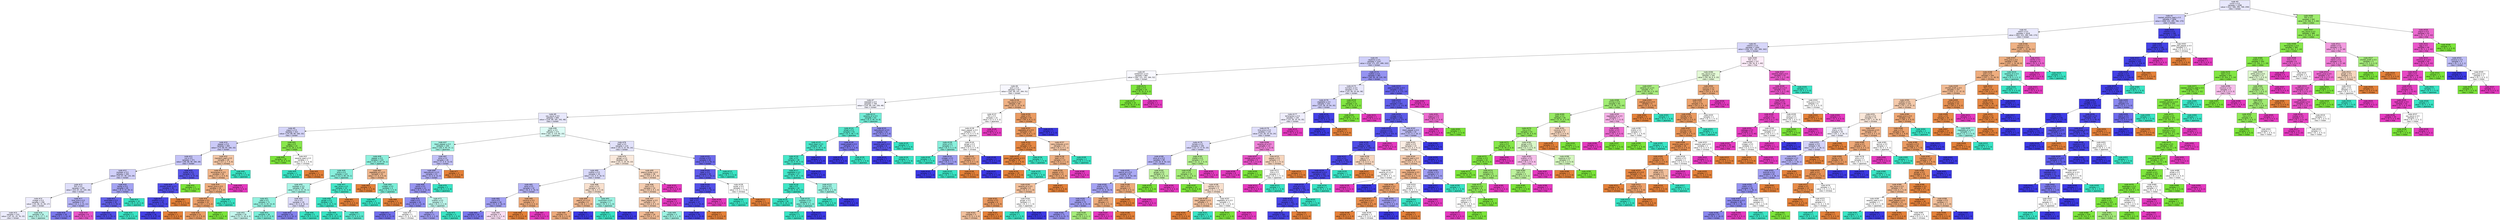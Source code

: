 digraph Tree {
node [shape=box, style="filled", color="black", fontname="helvetica"] ;
edge [fontname="helvetica"] ;
0 [label=<node &#35;0<br/>cumin &le; 0.5<br/>samples = 2298<br/>value = [412, 568, 290, 769, 259]<br/>class = korean>, fillcolor="#e8e8fc"] ;
1 [label=<node &#35;1<br/>roasted_sesame_seed &le; 0.5<br/>samples = 1856<br/>value = [408, 222, 285, 766, 175]<br/>class = korean>, fillcolor="#cfcef9"] ;
0 -> 1 [labeldistance=2.5, labelangle=45, headlabel="True"] ;
2 [label=<node &#35;2<br/>starch &le; 0.5<br/>samples = 1618<br/>value = [403, 222, 280, 540, 173]<br/>class = korean>, fillcolor="#e9e9fc"] ;
1 -> 2 ;
3 [label=<node &#35;3<br/>cilantro &le; 0.5<br/>samples = 1404<br/>value = [256, 221, 265, 500, 162]<br/>class = korean>, fillcolor="#d7d6fa"] ;
2 -> 3 ;
4 [label=<node &#35;4<br/>cayenne &le; 0.5<br/>samples = 1247<br/>value = [218, 171, 257, 499, 102]<br/>class = korean>, fillcolor="#cfcff9"] ;
3 -> 4 ;
5 [label=<node &#35;5<br/>cardamom &le; 0.5<br/>samples = 860<br/>value = [182, 121, 241, 264, 52]<br/>class = korean>, fillcolor="#f8f8fe"] ;
4 -> 5 ;
6 [label=<node &#35;6<br/>pork &le; 0.5<br/>samples = 827<br/>value = [182, 89, 241, 264, 51]<br/>class = korean>, fillcolor="#f7f7fe"] ;
5 -> 6 ;
7 [label=<node &#35;7<br/>seaweed &le; 0.5<br/>samples = 758<br/>value = [135, 89, 230, 256, 48]<br/>class = korean>, fillcolor="#f5f5fe"] ;
6 -> 7 ;
8 [label=<node &#35;8<br/>soy_sauce &le; 0.5<br/>samples = 695<br/>value = [135, 89, 181, 242, 48]<br/>class = korean>, fillcolor="#e8e8fc"] ;
7 -> 8 ;
9 [label=<node &#35;9<br/>yogurt &le; 0.5<br/>samples = 422<br/>value = [74, 89, 66, 160, 33]<br/>class = korean>, fillcolor="#d5d5f9"] ;
8 -> 9 ;
10 [label=<node &#35;10<br/>pepper &le; 0.5<br/>samples = 400<br/>value = [73, 69, 65, 160, 33]<br/>class = korean>, fillcolor="#cbcaf8"] ;
9 -> 10 ;
11 [label=<node &#35;11<br/>nut &le; 0.5<br/>samples = 371<br/>value = [56, 68, 58, 160, 29]<br/>class = korean>, fillcolor="#c4c3f7"] ;
10 -> 11 ;
12 [label=<node &#35;12<br/>soybean &le; 0.5<br/>samples = 340<br/>value = [53, 67, 58, 133, 29]<br/>class = korean>, fillcolor="#d0cff9"] ;
11 -> 12 ;
13 [label=<node &#35;13<br/>fish &le; 0.5<br/>samples = 295<br/>value = [53, 67, 43, 104, 28]<br/>class = korean>, fillcolor="#dfdffb"] ;
12 -> 13 ;
14 [label=<node &#35;14<br/>vinegar &le; 0.5<br/>samples = 258<br/>value = [51, 66, 41, 83, 17]<br/>class = korean>, fillcolor="#eeedfd"] ;
13 -> 14 ;
15 [label=<node &#35;15<br/>samples = 223<br/>value = [47, 61, 24, 76, 15]<br/>class = korean>, fillcolor="#ededfd"] ;
14 -> 15 ;
16 [label=<node &#35;16<br/>samples = 35<br/>value = [4, 5, 17, 7, 2]<br/>class = japanese>, fillcolor="#b8f6ea"] ;
14 -> 16 ;
17 [label=<node &#35;17<br/>lime_juice &le; 0.5<br/>samples = 37<br/>value = [2, 1, 2, 21, 11]<br/>class = korean>, fillcolor="#b4b3f5"] ;
13 -> 17 ;
18 [label=<node &#35;18<br/>samples = 29<br/>value = [2, 1, 1, 21, 4]<br/>class = korean>, fillcolor="#7a78ed"] ;
17 -> 18 ;
19 [label=<node &#35;19<br/>samples = 8<br/>value = [0, 0, 1, 0, 7]<br/>class = thai>, fillcolor="#e955c9"] ;
17 -> 19 ;
20 [label=<node &#35;20<br/>barley &le; 0.5<br/>samples = 45<br/>value = [0, 0, 15, 29, 1]<br/>class = korean>, fillcolor="#a4a3f3"] ;
12 -> 20 ;
21 [label=<node &#35;21<br/>enokidake &le; 0.5<br/>samples = 35<br/>value = [0, 0, 5, 29, 1]<br/>class = korean>, fillcolor="#6361ea"] ;
20 -> 21 ;
22 [label=<node &#35;22<br/>samples = 32<br/>value = [0, 0, 2, 29, 1]<br/>class = korean>, fillcolor="#504de8"] ;
21 -> 22 ;
23 [label=<node &#35;23<br/>samples = 3<br/>value = [0, 0, 3, 0, 0]<br/>class = japanese>, fillcolor="#39e5c5"] ;
21 -> 23 ;
24 [label=<node &#35;24<br/>samples = 10<br/>value = [0, 0, 10, 0, 0]<br/>class = japanese>, fillcolor="#39e5c5"] ;
20 -> 24 ;
25 [label=<node &#35;25<br/>butter &le; 0.5<br/>samples = 31<br/>value = [3, 1, 0, 27, 0]<br/>class = korean>, fillcolor="#5855e9"] ;
11 -> 25 ;
26 [label=<node &#35;26<br/>chicken_broth &le; 0.5<br/>samples = 30<br/>value = [3, 0, 0, 27, 0]<br/>class = korean>, fillcolor="#524fe8"] ;
25 -> 26 ;
27 [label=<node &#35;27<br/>shellfish &le; 0.5<br/>samples = 29<br/>value = [2, 0, 0, 27, 0]<br/>class = korean>, fillcolor="#4a48e7"] ;
26 -> 27 ;
28 [label=<node &#35;28<br/>samples = 28<br/>value = [1, 0, 0, 27, 0]<br/>class = korean>, fillcolor="#4340e6"] ;
27 -> 28 ;
29 [label=<node &#35;29<br/>samples = 1<br/>value = [1, 0, 0, 0, 0]<br/>class = chinese>, fillcolor="#e58139"] ;
27 -> 29 ;
30 [label=<node &#35;30<br/>samples = 1<br/>value = [1, 0, 0, 0, 0]<br/>class = chinese>, fillcolor="#e58139"] ;
26 -> 30 ;
31 [label=<node &#35;31<br/>samples = 1<br/>value = [0, 1, 0, 0, 0]<br/>class = indian>, fillcolor="#7be539"] ;
25 -> 31 ;
32 [label=<node &#35;32<br/>mandarin_peel &le; 0.5<br/>samples = 29<br/>value = [17, 1, 7, 0, 4]<br/>class = chinese>, fillcolor="#f3c6a5"] ;
10 -> 32 ;
33 [label=<node &#35;33<br/>lemongrass &le; 0.5<br/>samples = 26<br/>value = [17, 1, 4, 0, 4]<br/>class = chinese>, fillcolor="#f0b58a"] ;
32 -> 33 ;
34 [label=<node &#35;34<br/>lemon_juice &le; 0.5<br/>samples = 24<br/>value = [17, 1, 4, 0, 2]<br/>class = chinese>, fillcolor="#eead7e"] ;
33 -> 34 ;
35 [label=<node &#35;35<br/>chickpea &le; 0.5<br/>samples = 22<br/>value = [17, 1, 2, 0, 2]<br/>class = chinese>, fillcolor="#eca06a"] ;
34 -> 35 ;
36 [label=<node &#35;36<br/>samples = 21<br/>value = [17, 0, 2, 0, 2]<br/>class = chinese>, fillcolor="#ea9c63"] ;
35 -> 36 ;
37 [label=<node &#35;37<br/>samples = 1<br/>value = [0, 1, 0, 0, 0]<br/>class = indian>, fillcolor="#7be539"] ;
35 -> 37 ;
38 [label=<node &#35;38<br/>samples = 2<br/>value = [0, 0, 2, 0, 0]<br/>class = japanese>, fillcolor="#39e5c5"] ;
34 -> 38 ;
39 [label=<node &#35;39<br/>samples = 2<br/>value = [0, 0, 0, 0, 2]<br/>class = thai>, fillcolor="#e539c0"] ;
33 -> 39 ;
40 [label=<node &#35;40<br/>samples = 3<br/>value = [0, 0, 3, 0, 0]<br/>class = japanese>, fillcolor="#39e5c5"] ;
32 -> 40 ;
41 [label=<node &#35;41<br/>egg &le; 0.5<br/>samples = 22<br/>value = [1, 20, 1, 0, 0]<br/>class = indian>, fillcolor="#88e74c"] ;
9 -> 41 ;
42 [label=<node &#35;42<br/>samples = 20<br/>value = [0, 20, 0, 0, 0]<br/>class = indian>, fillcolor="#7be539"] ;
41 -> 42 ;
43 [label=<node &#35;43<br/>sesame_seed &le; 0.5<br/>samples = 2<br/>value = [1, 0, 1, 0, 0]<br/>class = chinese>, fillcolor="#ffffff"] ;
41 -> 43 ;
44 [label=<node &#35;44<br/>samples = 1<br/>value = [0, 0, 1, 0, 0]<br/>class = japanese>, fillcolor="#39e5c5"] ;
43 -> 44 ;
45 [label=<node &#35;45<br/>samples = 1<br/>value = [1, 0, 0, 0, 0]<br/>class = chinese>, fillcolor="#e58139"] ;
43 -> 45 ;
46 [label=<node &#35;46<br/>garlic &le; 0.5<br/>samples = 273<br/>value = [61, 0, 115, 82, 15]<br/>class = japanese>, fillcolor="#ddfbf5"] ;
8 -> 46 ;
47 [label=<node &#35;47<br/>black_pepper &le; 0.5<br/>samples = 159<br/>value = [28, 0, 93, 37, 1]<br/>class = japanese>, fillcolor="#a4f3e4"] ;
46 -> 47 ;
48 [label=<node &#35;48<br/>pepper &le; 0.5<br/>samples = 133<br/>value = [21, 0, 87, 24, 1]<br/>class = japanese>, fillcolor="#8df0dd"] ;
47 -> 48 ;
49 [label=<node &#35;49<br/>wine &le; 0.5<br/>samples = 123<br/>value = [14, 0, 84, 24, 1]<br/>class = japanese>, fillcolor="#87efdc"] ;
48 -> 49 ;
50 [label=<node &#35;50<br/>soybean &le; 0.5<br/>samples = 90<br/>value = [12, 0, 53, 24, 1]<br/>class = japanese>, fillcolor="#a8f4e6"] ;
49 -> 50 ;
51 [label=<node &#35;51<br/>sake &le; 0.5<br/>samples = 71<br/>value = [12, 0, 45, 14, 0]<br/>class = japanese>, fillcolor="#93f1df"] ;
50 -> 51 ;
52 [label=<node &#35;52<br/>samples = 35<br/>value = [11, 0, 18, 6, 0]<br/>class = japanese>, fillcolor="#c5f7ee"] ;
51 -> 52 ;
53 [label=<node &#35;53<br/>samples = 36<br/>value = [1, 0, 27, 8, 0]<br/>class = japanese>, fillcolor="#79edd8"] ;
51 -> 53 ;
54 [label=<node &#35;54<br/>rice &le; 0.5<br/>samples = 19<br/>value = [0, 0, 8, 10, 1]<br/>class = korean>, fillcolor="#dcdbfa"] ;
50 -> 54 ;
55 [label=<node &#35;55<br/>samples = 14<br/>value = [0, 0, 3, 10, 1]<br/>class = korean>, fillcolor="#8381ee"] ;
54 -> 55 ;
56 [label=<node &#35;56<br/>samples = 5<br/>value = [0, 0, 5, 0, 0]<br/>class = japanese>, fillcolor="#39e5c5"] ;
54 -> 56 ;
57 [label=<node &#35;57<br/>star_anise &le; 0.5<br/>samples = 33<br/>value = [2, 0, 31, 0, 0]<br/>class = japanese>, fillcolor="#46e7c9"] ;
49 -> 57 ;
58 [label=<node &#35;58<br/>ginger &le; 0.5<br/>samples = 32<br/>value = [1, 0, 31, 0, 0]<br/>class = japanese>, fillcolor="#3fe6c7"] ;
57 -> 58 ;
59 [label=<node &#35;59<br/>samples = 25<br/>value = [0, 0, 25, 0, 0]<br/>class = japanese>, fillcolor="#39e5c5"] ;
58 -> 59 ;
60 [label=<node &#35;60<br/>samples = 7<br/>value = [1, 0, 6, 0, 0]<br/>class = japanese>, fillcolor="#5ae9cf"] ;
58 -> 60 ;
61 [label=<node &#35;61<br/>samples = 1<br/>value = [1, 0, 0, 0, 0]<br/>class = chinese>, fillcolor="#e58139"] ;
57 -> 61 ;
62 [label=<node &#35;62<br/>vegetable_oil &le; 0.5<br/>samples = 10<br/>value = [7, 0, 3, 0, 0]<br/>class = chinese>, fillcolor="#f0b78e"] ;
48 -> 62 ;
63 [label=<node &#35;63<br/>samples = 6<br/>value = [6, 0, 0, 0, 0]<br/>class = chinese>, fillcolor="#e58139"] ;
62 -> 63 ;
64 [label=<node &#35;64<br/>vinegar &le; 0.5<br/>samples = 4<br/>value = [1, 0, 3, 0, 0]<br/>class = japanese>, fillcolor="#7beed8"] ;
62 -> 64 ;
65 [label=<node &#35;65<br/>samples = 3<br/>value = [0, 0, 3, 0, 0]<br/>class = japanese>, fillcolor="#39e5c5"] ;
64 -> 65 ;
66 [label=<node &#35;66<br/>samples = 1<br/>value = [1, 0, 0, 0, 0]<br/>class = chinese>, fillcolor="#e58139"] ;
64 -> 66 ;
67 [label=<node &#35;67<br/>wine &le; 0.5<br/>samples = 26<br/>value = [7, 0, 6, 13, 0]<br/>class = korean>, fillcolor="#c1c0f7"] ;
47 -> 67 ;
68 [label=<node &#35;68<br/>katsuobushi &le; 0.5<br/>samples = 23<br/>value = [4, 0, 6, 13, 0]<br/>class = korean>, fillcolor="#afadf4"] ;
67 -> 68 ;
69 [label=<node &#35;69<br/>carrot &le; 0.5<br/>samples = 21<br/>value = [4, 0, 4, 13, 0]<br/>class = korean>, fillcolor="#9896f1"] ;
68 -> 69 ;
70 [label=<node &#35;70<br/>meat &le; 0.5<br/>samples = 16<br/>value = [4, 0, 1, 11, 0]<br/>class = korean>, fillcolor="#8d8cf0"] ;
69 -> 70 ;
71 [label=<node &#35;71<br/>samples = 14<br/>value = [3, 0, 0, 11, 0]<br/>class = korean>, fillcolor="#716fec"] ;
70 -> 71 ;
72 [label=<node &#35;72<br/>samples = 2<br/>value = [1, 0, 1, 0, 0]<br/>class = chinese>, fillcolor="#ffffff"] ;
70 -> 72 ;
73 [label=<node &#35;73<br/>scallion &le; 0.5<br/>samples = 5<br/>value = [0, 0, 3, 2, 0]<br/>class = japanese>, fillcolor="#bdf6ec"] ;
69 -> 73 ;
74 [label=<node &#35;74<br/>samples = 3<br/>value = [0, 0, 1, 2, 0]<br/>class = korean>, fillcolor="#9e9cf2"] ;
73 -> 74 ;
75 [label=<node &#35;75<br/>samples = 2<br/>value = [0, 0, 2, 0, 0]<br/>class = japanese>, fillcolor="#39e5c5"] ;
73 -> 75 ;
76 [label=<node &#35;76<br/>samples = 2<br/>value = [0, 0, 2, 0, 0]<br/>class = japanese>, fillcolor="#39e5c5"] ;
68 -> 76 ;
77 [label=<node &#35;77<br/>samples = 3<br/>value = [3, 0, 0, 0, 0]<br/>class = chinese>, fillcolor="#e58139"] ;
67 -> 77 ;
78 [label=<node &#35;78<br/>beef &le; 0.5<br/>samples = 114<br/>value = [33, 0, 22, 45, 14]<br/>class = korean>, fillcolor="#e2e2fb"] ;
46 -> 78 ;
79 [label=<node &#35;79<br/>ginger &le; 0.5<br/>samples = 82<br/>value = [31, 0, 18, 20, 13]<br/>class = chinese>, fillcolor="#fae9dc"] ;
78 -> 79 ;
80 [label=<node &#35;80<br/>scallion &le; 0.5<br/>samples = 44<br/>value = [12, 0, 9, 18, 5]<br/>class = korean>, fillcolor="#dadafa"] ;
79 -> 80 ;
81 [label=<node &#35;81<br/>wine &le; 0.5<br/>samples = 32<br/>value = [6, 0, 5, 16, 5]<br/>class = korean>, fillcolor="#b4b3f5"] ;
80 -> 81 ;
82 [label=<node &#35;82<br/>rice &le; 0.5<br/>samples = 28<br/>value = [3, 0, 5, 16, 4]<br/>class = korean>, fillcolor="#a2a0f3"] ;
81 -> 82 ;
83 [label=<node &#35;83<br/>samples = 19<br/>value = [3, 0, 2, 14, 0]<br/>class = korean>, fillcolor="#7977ed"] ;
82 -> 83 ;
84 [label=<node &#35;84<br/>samples = 9<br/>value = [0, 0, 3, 2, 4]<br/>class = thai>, fillcolor="#fbdef4"] ;
82 -> 84 ;
85 [label=<node &#35;85<br/>coconut &le; 0.5<br/>samples = 4<br/>value = [3, 0, 0, 0, 1]<br/>class = chinese>, fillcolor="#eeab7b"] ;
81 -> 85 ;
86 [label=<node &#35;86<br/>samples = 3<br/>value = [3, 0, 0, 0, 0]<br/>class = chinese>, fillcolor="#e58139"] ;
85 -> 86 ;
87 [label=<node &#35;87<br/>samples = 1<br/>value = [0, 0, 0, 0, 1]<br/>class = thai>, fillcolor="#e539c0"] ;
85 -> 87 ;
88 [label=<node &#35;88<br/>onion &le; 0.5<br/>samples = 12<br/>value = [6, 0, 4, 2, 0]<br/>class = chinese>, fillcolor="#f8e0ce"] ;
80 -> 88 ;
89 [label=<node &#35;89<br/>peanut_oil &le; 0.5<br/>samples = 9<br/>value = [6, 0, 2, 1, 0]<br/>class = chinese>, fillcolor="#f0b78e"] ;
88 -> 89 ;
90 [label=<node &#35;90<br/>samples = 8<br/>value = [6, 0, 2, 0, 0]<br/>class = chinese>, fillcolor="#eeab7b"] ;
89 -> 90 ;
91 [label=<node &#35;91<br/>samples = 1<br/>value = [0, 0, 0, 1, 0]<br/>class = korean>, fillcolor="#3c39e5"] ;
89 -> 91 ;
92 [label=<node &#35;92<br/>mushroom &le; 0.5<br/>samples = 3<br/>value = [0, 0, 2, 1, 0]<br/>class = japanese>, fillcolor="#9cf2e2"] ;
88 -> 92 ;
93 [label=<node &#35;93<br/>samples = 2<br/>value = [0, 0, 2, 0, 0]<br/>class = japanese>, fillcolor="#39e5c5"] ;
92 -> 93 ;
94 [label=<node &#35;94<br/>samples = 1<br/>value = [0, 0, 0, 1, 0]<br/>class = korean>, fillcolor="#3c39e5"] ;
92 -> 94 ;
95 [label=<node &#35;95<br/>peanut_butter &le; 0.5<br/>samples = 38<br/>value = [19, 0, 9, 2, 8]<br/>class = chinese>, fillcolor="#f6d4bb"] ;
79 -> 95 ;
96 [label=<node &#35;96<br/>basil &le; 0.5<br/>samples = 34<br/>value = [19, 0, 9, 2, 4]<br/>class = chinese>, fillcolor="#f5cdb0"] ;
95 -> 96 ;
97 [label=<node &#35;97<br/>black_pepper &le; 0.5<br/>samples = 32<br/>value = [19, 0, 9, 2, 2]<br/>class = chinese>, fillcolor="#f4c8a9"] ;
96 -> 97 ;
98 [label=<node &#35;98<br/>samples = 29<br/>value = [19, 0, 7, 1, 2]<br/>class = chinese>, fillcolor="#f1ba93"] ;
97 -> 98 ;
99 [label=<node &#35;99<br/>samples = 3<br/>value = [0, 0, 2, 1, 0]<br/>class = japanese>, fillcolor="#9cf2e2"] ;
97 -> 99 ;
100 [label=<node &#35;100<br/>samples = 2<br/>value = [0, 0, 0, 0, 2]<br/>class = thai>, fillcolor="#e539c0"] ;
96 -> 100 ;
101 [label=<node &#35;101<br/>samples = 4<br/>value = [0, 0, 0, 0, 4]<br/>class = thai>, fillcolor="#e539c0"] ;
95 -> 101 ;
102 [label=<node &#35;102<br/>chicken &le; 0.5<br/>samples = 32<br/>value = [2, 0, 4, 25, 1]<br/>class = korean>, fillcolor="#6d6aec"] ;
78 -> 102 ;
103 [label=<node &#35;103<br/>bean &le; 0.5<br/>samples = 30<br/>value = [2, 0, 2, 25, 1]<br/>class = korean>, fillcolor="#5f5cea"] ;
102 -> 103 ;
104 [label=<node &#35;104<br/>lime &le; 0.5<br/>samples = 28<br/>value = [1, 0, 1, 25, 1]<br/>class = korean>, fillcolor="#524fe8"] ;
103 -> 104 ;
105 [label=<node &#35;105<br/>leek &le; 0.5<br/>samples = 27<br/>value = [1, 0, 1, 25, 0]<br/>class = korean>, fillcolor="#4b48e7"] ;
104 -> 105 ;
106 [label=<node &#35;106<br/>samples = 26<br/>value = [0, 0, 1, 25, 0]<br/>class = korean>, fillcolor="#4441e6"] ;
105 -> 106 ;
107 [label=<node &#35;107<br/>samples = 1<br/>value = [1, 0, 0, 0, 0]<br/>class = chinese>, fillcolor="#e58139"] ;
105 -> 107 ;
108 [label=<node &#35;108<br/>samples = 1<br/>value = [0, 0, 0, 0, 1]<br/>class = thai>, fillcolor="#e539c0"] ;
104 -> 108 ;
109 [label=<node &#35;109<br/>oyster &le; 0.5<br/>samples = 2<br/>value = [1, 0, 1, 0, 0]<br/>class = chinese>, fillcolor="#ffffff"] ;
103 -> 109 ;
110 [label=<node &#35;110<br/>samples = 1<br/>value = [0, 0, 1, 0, 0]<br/>class = japanese>, fillcolor="#39e5c5"] ;
109 -> 110 ;
111 [label=<node &#35;111<br/>samples = 1<br/>value = [1, 0, 0, 0, 0]<br/>class = chinese>, fillcolor="#e58139"] ;
109 -> 111 ;
112 [label=<node &#35;112<br/>samples = 2<br/>value = [0, 0, 2, 0, 0]<br/>class = japanese>, fillcolor="#39e5c5"] ;
102 -> 112 ;
113 [label=<node &#35;113<br/>sesame_oil &le; 0.5<br/>samples = 63<br/>value = [0, 0, 49, 14, 0]<br/>class = japanese>, fillcolor="#72ecd6"] ;
7 -> 113 ;
114 [label=<node &#35;114<br/>wheat &le; 0.5<br/>samples = 53<br/>value = [0, 0, 46, 7, 0]<br/>class = japanese>, fillcolor="#57e9ce"] ;
113 -> 114 ;
115 [label=<node &#35;115<br/>black_bean &le; 0.5<br/>samples = 49<br/>value = [0, 0, 45, 4, 0]<br/>class = japanese>, fillcolor="#4be7ca"] ;
114 -> 115 ;
116 [label=<node &#35;116<br/>cider &le; 0.5<br/>samples = 48<br/>value = [0, 0, 45, 3, 0]<br/>class = japanese>, fillcolor="#46e7c9"] ;
115 -> 116 ;
117 [label=<node &#35;117<br/>vegetable &le; 0.5<br/>samples = 47<br/>value = [0, 0, 45, 2, 0]<br/>class = japanese>, fillcolor="#42e6c8"] ;
116 -> 117 ;
118 [label=<node &#35;118<br/>kelp &le; 0.5<br/>samples = 44<br/>value = [0, 0, 43, 1, 0]<br/>class = japanese>, fillcolor="#3ee6c6"] ;
117 -> 118 ;
119 [label=<node &#35;119<br/>samples = 40<br/>value = [0, 0, 40, 0, 0]<br/>class = japanese>, fillcolor="#39e5c5"] ;
118 -> 119 ;
120 [label=<node &#35;120<br/>soybean &le; 0.5<br/>samples = 4<br/>value = [0, 0, 3, 1, 0]<br/>class = japanese>, fillcolor="#7beed8"] ;
118 -> 120 ;
121 [label=<node &#35;121<br/>samples = 3<br/>value = [0, 0, 3, 0, 0]<br/>class = japanese>, fillcolor="#39e5c5"] ;
120 -> 121 ;
122 [label=<node &#35;122<br/>samples = 1<br/>value = [0, 0, 0, 1, 0]<br/>class = korean>, fillcolor="#3c39e5"] ;
120 -> 122 ;
123 [label=<node &#35;123<br/>tuna &le; 0.5<br/>samples = 3<br/>value = [0, 0, 2, 1, 0]<br/>class = japanese>, fillcolor="#9cf2e2"] ;
117 -> 123 ;
124 [label=<node &#35;124<br/>samples = 2<br/>value = [0, 0, 2, 0, 0]<br/>class = japanese>, fillcolor="#39e5c5"] ;
123 -> 124 ;
125 [label=<node &#35;125<br/>samples = 1<br/>value = [0, 0, 0, 1, 0]<br/>class = korean>, fillcolor="#3c39e5"] ;
123 -> 125 ;
126 [label=<node &#35;126<br/>samples = 1<br/>value = [0, 0, 0, 1, 0]<br/>class = korean>, fillcolor="#3c39e5"] ;
116 -> 126 ;
127 [label=<node &#35;127<br/>samples = 1<br/>value = [0, 0, 0, 1, 0]<br/>class = korean>, fillcolor="#3c39e5"] ;
115 -> 127 ;
128 [label=<node &#35;128<br/>sweet_potato &le; 0.5<br/>samples = 4<br/>value = [0, 0, 1, 3, 0]<br/>class = korean>, fillcolor="#7d7bee"] ;
114 -> 128 ;
129 [label=<node &#35;129<br/>samples = 3<br/>value = [0, 0, 0, 3, 0]<br/>class = korean>, fillcolor="#3c39e5"] ;
128 -> 129 ;
130 [label=<node &#35;130<br/>samples = 1<br/>value = [0, 0, 1, 0, 0]<br/>class = japanese>, fillcolor="#39e5c5"] ;
128 -> 130 ;
131 [label=<node &#35;131<br/>katsuobushi &le; 0.5<br/>samples = 10<br/>value = [0, 0, 3, 7, 0]<br/>class = korean>, fillcolor="#908ef0"] ;
113 -> 131 ;
132 [label=<node &#35;132<br/>sesame_seed &le; 0.5<br/>samples = 8<br/>value = [0, 0, 1, 7, 0]<br/>class = korean>, fillcolor="#5855e9"] ;
131 -> 132 ;
133 [label=<node &#35;133<br/>samples = 7<br/>value = [0, 0, 0, 7, 0]<br/>class = korean>, fillcolor="#3c39e5"] ;
132 -> 133 ;
134 [label=<node &#35;134<br/>samples = 1<br/>value = [0, 0, 1, 0, 0]<br/>class = japanese>, fillcolor="#39e5c5"] ;
132 -> 134 ;
135 [label=<node &#35;135<br/>samples = 2<br/>value = [0, 0, 2, 0, 0]<br/>class = japanese>, fillcolor="#39e5c5"] ;
131 -> 135 ;
136 [label=<node &#35;136<br/>soy_sauce &le; 0.5<br/>samples = 69<br/>value = [47, 0, 11, 8, 3]<br/>class = chinese>, fillcolor="#efb184"] ;
6 -> 136 ;
137 [label=<node &#35;137<br/>fish &le; 0.5<br/>samples = 15<br/>value = [3, 0, 5, 5, 2]<br/>class = japanese>, fillcolor="#ffffff"] ;
136 -> 137 ;
138 [label=<node &#35;138<br/>black_pepper &le; 0.5<br/>samples = 13<br/>value = [3, 0, 5, 5, 0]<br/>class = japanese>, fillcolor="#ffffff"] ;
137 -> 138 ;
139 [label=<node &#35;139<br/>onion &le; 0.5<br/>samples = 7<br/>value = [0, 0, 5, 2, 0]<br/>class = japanese>, fillcolor="#88efdc"] ;
138 -> 139 ;
140 [label=<node &#35;140<br/>samples = 4<br/>value = [0, 0, 4, 0, 0]<br/>class = japanese>, fillcolor="#39e5c5"] ;
139 -> 140 ;
141 [label=<node &#35;141<br/>vinegar &le; 0.5<br/>samples = 3<br/>value = [0, 0, 1, 2, 0]<br/>class = korean>, fillcolor="#9e9cf2"] ;
139 -> 141 ;
142 [label=<node &#35;142<br/>samples = 2<br/>value = [0, 0, 0, 2, 0]<br/>class = korean>, fillcolor="#3c39e5"] ;
141 -> 142 ;
143 [label=<node &#35;143<br/>samples = 1<br/>value = [0, 0, 1, 0, 0]<br/>class = japanese>, fillcolor="#39e5c5"] ;
141 -> 143 ;
144 [label=<node &#35;144<br/>ginger &le; 0.5<br/>samples = 6<br/>value = [3, 0, 0, 3, 0]<br/>class = chinese>, fillcolor="#ffffff"] ;
138 -> 144 ;
145 [label=<node &#35;145<br/>mustard &le; 0.5<br/>samples = 4<br/>value = [3, 0, 0, 1, 0]<br/>class = chinese>, fillcolor="#eeab7b"] ;
144 -> 145 ;
146 [label=<node &#35;146<br/>samples = 3<br/>value = [3, 0, 0, 0, 0]<br/>class = chinese>, fillcolor="#e58139"] ;
145 -> 146 ;
147 [label=<node &#35;147<br/>samples = 1<br/>value = [0, 0, 0, 1, 0]<br/>class = korean>, fillcolor="#3c39e5"] ;
145 -> 147 ;
148 [label=<node &#35;148<br/>samples = 2<br/>value = [0, 0, 0, 2, 0]<br/>class = korean>, fillcolor="#3c39e5"] ;
144 -> 148 ;
149 [label=<node &#35;149<br/>samples = 2<br/>value = [0, 0, 0, 0, 2]<br/>class = thai>, fillcolor="#e539c0"] ;
137 -> 149 ;
150 [label=<node &#35;150<br/>yeast &le; 0.5<br/>samples = 54<br/>value = [44, 0, 6, 3, 1]<br/>class = chinese>, fillcolor="#ea9b62"] ;
136 -> 150 ;
151 [label=<node &#35;151<br/>vegetable_oil &le; 0.5<br/>samples = 52<br/>value = [44, 0, 6, 1, 1]<br/>class = chinese>, fillcolor="#ea975b"] ;
150 -> 151 ;
152 [label=<node &#35;152<br/>clam &le; 0.5<br/>samples = 37<br/>value = [35, 0, 2, 0, 0]<br/>class = chinese>, fillcolor="#e68844"] ;
151 -> 152 ;
153 [label=<node &#35;153<br/>green_bell_pepper &le; 0.5<br/>samples = 36<br/>value = [35, 0, 1, 0, 0]<br/>class = chinese>, fillcolor="#e6853f"] ;
152 -> 153 ;
154 [label=<node &#35;154<br/>samples = 35<br/>value = [35, 0, 0, 0, 0]<br/>class = chinese>, fillcolor="#e58139"] ;
153 -> 154 ;
155 [label=<node &#35;155<br/>samples = 1<br/>value = [0, 0, 1, 0, 0]<br/>class = japanese>, fillcolor="#39e5c5"] ;
153 -> 155 ;
156 [label=<node &#35;156<br/>samples = 1<br/>value = [0, 0, 1, 0, 0]<br/>class = japanese>, fillcolor="#39e5c5"] ;
152 -> 156 ;
157 [label=<node &#35;157<br/>cane_molasses &le; 0.5<br/>samples = 15<br/>value = [9, 0, 4, 1, 1]<br/>class = chinese>, fillcolor="#f3c6a5"] ;
151 -> 157 ;
158 [label=<node &#35;158<br/>bean &le; 0.5<br/>samples = 13<br/>value = [9, 0, 2, 1, 1]<br/>class = chinese>, fillcolor="#eeaf81"] ;
157 -> 158 ;
159 [label=<node &#35;159<br/>pepper &le; 0.5<br/>samples = 12<br/>value = [9, 0, 2, 1, 0]<br/>class = chinese>, fillcolor="#eda774"] ;
158 -> 159 ;
160 [label=<node &#35;160<br/>sesame_oil &le; 0.5<br/>samples = 8<br/>value = [5, 0, 2, 1, 0]<br/>class = chinese>, fillcolor="#f2c09c"] ;
159 -> 160 ;
161 [label=<node &#35;161<br/>shrimp &le; 0.5<br/>samples = 6<br/>value = [5, 0, 1, 0, 0]<br/>class = chinese>, fillcolor="#ea9a61"] ;
160 -> 161 ;
162 [label=<node &#35;162<br/>samples = 3<br/>value = [2, 0, 1, 0, 0]<br/>class = chinese>, fillcolor="#f2c09c"] ;
161 -> 162 ;
163 [label=<node &#35;163<br/>samples = 3<br/>value = [3, 0, 0, 0, 0]<br/>class = chinese>, fillcolor="#e58139"] ;
161 -> 163 ;
164 [label=<node &#35;164<br/>ginger &le; 0.5<br/>samples = 2<br/>value = [0, 0, 1, 1, 0]<br/>class = japanese>, fillcolor="#ffffff"] ;
160 -> 164 ;
165 [label=<node &#35;165<br/>samples = 1<br/>value = [0, 0, 1, 0, 0]<br/>class = japanese>, fillcolor="#39e5c5"] ;
164 -> 165 ;
166 [label=<node &#35;166<br/>samples = 1<br/>value = [0, 0, 0, 1, 0]<br/>class = korean>, fillcolor="#3c39e5"] ;
164 -> 166 ;
167 [label=<node &#35;167<br/>samples = 4<br/>value = [4, 0, 0, 0, 0]<br/>class = chinese>, fillcolor="#e58139"] ;
159 -> 167 ;
168 [label=<node &#35;168<br/>samples = 1<br/>value = [0, 0, 0, 0, 1]<br/>class = thai>, fillcolor="#e539c0"] ;
158 -> 168 ;
169 [label=<node &#35;169<br/>samples = 2<br/>value = [0, 0, 2, 0, 0]<br/>class = japanese>, fillcolor="#39e5c5"] ;
157 -> 169 ;
170 [label=<node &#35;170<br/>samples = 2<br/>value = [0, 0, 0, 2, 0]<br/>class = korean>, fillcolor="#3c39e5"] ;
150 -> 170 ;
171 [label=<node &#35;171<br/>bean &le; 0.5<br/>samples = 33<br/>value = [0, 32, 0, 0, 1]<br/>class = indian>, fillcolor="#7fe63f"] ;
5 -> 171 ;
172 [label=<node &#35;172<br/>samples = 32<br/>value = [0, 32, 0, 0, 0]<br/>class = indian>, fillcolor="#7be539"] ;
171 -> 172 ;
173 [label=<node &#35;173<br/>samples = 1<br/>value = [0, 0, 0, 0, 1]<br/>class = thai>, fillcolor="#e539c0"] ;
171 -> 173 ;
174 [label=<node &#35;174<br/>scallion &le; 0.5<br/>samples = 387<br/>value = [36, 50, 16, 235, 50]<br/>class = korean>, fillcolor="#9492f1"] ;
4 -> 174 ;
175 [label=<node &#35;175<br/>turmeric &le; 0.5<br/>samples = 174<br/>value = [15, 49, 10, 64, 36]<br/>class = korean>, fillcolor="#e8e7fc"] ;
174 -> 175 ;
176 [label=<node &#35;176<br/>vegetable &le; 0.5<br/>samples = 152<br/>value = [15, 28, 10, 64, 35]<br/>class = korean>, fillcolor="#cfcef9"] ;
175 -> 176 ;
177 [label=<node &#35;177<br/>lemongrass &le; 0.5<br/>samples = 130<br/>value = [14, 28, 10, 43, 35]<br/>class = korean>, fillcolor="#efeefd"] ;
176 -> 177 ;
178 [label=<node &#35;178<br/>lime_juice &le; 0.5<br/>samples = 119<br/>value = [14, 28, 10, 43, 24]<br/>class = korean>, fillcolor="#dfdefb"] ;
177 -> 178 ;
179 [label=<node &#35;179<br/>tomato &le; 0.5<br/>samples = 106<br/>value = [12, 27, 9, 43, 15]<br/>class = korean>, fillcolor="#d8d7fa"] ;
178 -> 179 ;
180 [label=<node &#35;180<br/>olive_oil &le; 0.5<br/>samples = 89<br/>value = [10, 16, 8, 43, 12]<br/>class = korean>, fillcolor="#b7b6f5"] ;
179 -> 180 ;
181 [label=<node &#35;181<br/>peanut_oil &le; 0.5<br/>samples = 83<br/>value = [10, 12, 8, 43, 10]<br/>class = korean>, fillcolor="#aaa9f4"] ;
180 -> 181 ;
182 [label=<node &#35;182<br/>sherry &le; 0.5<br/>samples = 79<br/>value = [7, 12, 8, 43, 9]<br/>class = korean>, fillcolor="#a5a3f3"] ;
181 -> 182 ;
183 [label=<node &#35;183<br/>seed &le; 0.5<br/>samples = 75<br/>value = [4, 12, 8, 43, 8]<br/>class = korean>, fillcolor="#9f9ef2"] ;
182 -> 183 ;
184 [label=<node &#35;184<br/>samples = 71<br/>value = [4, 9, 8, 43, 7]<br/>class = korean>, fillcolor="#9492f1"] ;
183 -> 184 ;
185 [label=<node &#35;185<br/>samples = 4<br/>value = [0, 3, 0, 0, 1]<br/>class = indian>, fillcolor="#a7ee7b"] ;
183 -> 185 ;
186 [label=<node &#35;186<br/>garlic &le; 0.5<br/>samples = 4<br/>value = [3, 0, 0, 0, 1]<br/>class = chinese>, fillcolor="#eeab7b"] ;
182 -> 186 ;
187 [label=<node &#35;187<br/>samples = 1<br/>value = [0, 0, 0, 0, 1]<br/>class = thai>, fillcolor="#e539c0"] ;
186 -> 187 ;
188 [label=<node &#35;188<br/>samples = 3<br/>value = [3, 0, 0, 0, 0]<br/>class = chinese>, fillcolor="#e58139"] ;
186 -> 188 ;
189 [label=<node &#35;189<br/>basil &le; 0.5<br/>samples = 4<br/>value = [3, 0, 0, 0, 1]<br/>class = chinese>, fillcolor="#eeab7b"] ;
181 -> 189 ;
190 [label=<node &#35;190<br/>samples = 3<br/>value = [3, 0, 0, 0, 0]<br/>class = chinese>, fillcolor="#e58139"] ;
189 -> 190 ;
191 [label=<node &#35;191<br/>samples = 1<br/>value = [0, 0, 0, 0, 1]<br/>class = thai>, fillcolor="#e539c0"] ;
189 -> 191 ;
192 [label=<node &#35;192<br/>ginger &le; 0.5<br/>samples = 6<br/>value = [0, 4, 0, 0, 2]<br/>class = indian>, fillcolor="#bdf29c"] ;
180 -> 192 ;
193 [label=<node &#35;193<br/>samples = 4<br/>value = [0, 4, 0, 0, 0]<br/>class = indian>, fillcolor="#7be539"] ;
192 -> 193 ;
194 [label=<node &#35;194<br/>samples = 2<br/>value = [0, 0, 0, 0, 2]<br/>class = thai>, fillcolor="#e539c0"] ;
192 -> 194 ;
195 [label=<node &#35;195<br/>shallot &le; 0.5<br/>samples = 17<br/>value = [2, 11, 1, 0, 3]<br/>class = indian>, fillcolor="#b4f08e"] ;
179 -> 195 ;
196 [label=<node &#35;196<br/>corn &le; 0.5<br/>samples = 15<br/>value = [2, 11, 1, 0, 1]<br/>class = indian>, fillcolor="#a4ed76"] ;
195 -> 196 ;
197 [label=<node &#35;197<br/>samples = 10<br/>value = [0, 10, 0, 0, 0]<br/>class = indian>, fillcolor="#7be539"] ;
196 -> 197 ;
198 [label=<node &#35;198<br/>cashew &le; 0.5<br/>samples = 5<br/>value = [2, 1, 1, 0, 1]<br/>class = chinese>, fillcolor="#f8e0ce"] ;
196 -> 198 ;
199 [label=<node &#35;199<br/>black_pepper &le; 0.5<br/>samples = 3<br/>value = [2, 0, 1, 0, 0]<br/>class = chinese>, fillcolor="#f2c09c"] ;
198 -> 199 ;
200 [label=<node &#35;200<br/>samples = 2<br/>value = [2, 0, 0, 0, 0]<br/>class = chinese>, fillcolor="#e58139"] ;
199 -> 200 ;
201 [label=<node &#35;201<br/>samples = 1<br/>value = [0, 0, 1, 0, 0]<br/>class = japanese>, fillcolor="#39e5c5"] ;
199 -> 201 ;
202 [label=<node &#35;202<br/>vegetable_oil &le; 0.5<br/>samples = 2<br/>value = [0, 1, 0, 0, 1]<br/>class = indian>, fillcolor="#ffffff"] ;
198 -> 202 ;
203 [label=<node &#35;203<br/>samples = 1<br/>value = [0, 1, 0, 0, 0]<br/>class = indian>, fillcolor="#7be539"] ;
202 -> 203 ;
204 [label=<node &#35;204<br/>samples = 1<br/>value = [0, 0, 0, 0, 1]<br/>class = thai>, fillcolor="#e539c0"] ;
202 -> 204 ;
205 [label=<node &#35;205<br/>samples = 2<br/>value = [0, 0, 0, 0, 2]<br/>class = thai>, fillcolor="#e539c0"] ;
195 -> 205 ;
206 [label=<node &#35;206<br/>sesame_oil &le; 0.5<br/>samples = 13<br/>value = [2, 1, 1, 0, 9]<br/>class = thai>, fillcolor="#ee81d7"] ;
178 -> 206 ;
207 [label=<node &#35;207<br/>orange_juice &le; 0.5<br/>samples = 9<br/>value = [0, 1, 0, 0, 8]<br/>class = thai>, fillcolor="#e852c8"] ;
206 -> 207 ;
208 [label=<node &#35;208<br/>samples = 8<br/>value = [0, 0, 0, 0, 8]<br/>class = thai>, fillcolor="#e539c0"] ;
207 -> 208 ;
209 [label=<node &#35;209<br/>samples = 1<br/>value = [0, 1, 0, 0, 0]<br/>class = indian>, fillcolor="#7be539"] ;
207 -> 209 ;
210 [label=<node &#35;210<br/>pepper &le; 0.5<br/>samples = 4<br/>value = [2, 0, 1, 0, 1]<br/>class = chinese>, fillcolor="#f6d5bd"] ;
206 -> 210 ;
211 [label=<node &#35;211<br/>lime &le; 0.5<br/>samples = 2<br/>value = [0, 0, 1, 0, 1]<br/>class = japanese>, fillcolor="#ffffff"] ;
210 -> 211 ;
212 [label=<node &#35;212<br/>samples = 1<br/>value = [0, 0, 0, 0, 1]<br/>class = thai>, fillcolor="#e539c0"] ;
211 -> 212 ;
213 [label=<node &#35;213<br/>samples = 1<br/>value = [0, 0, 1, 0, 0]<br/>class = japanese>, fillcolor="#39e5c5"] ;
211 -> 213 ;
214 [label=<node &#35;214<br/>samples = 2<br/>value = [2, 0, 0, 0, 0]<br/>class = chinese>, fillcolor="#e58139"] ;
210 -> 214 ;
215 [label=<node &#35;215<br/>samples = 11<br/>value = [0, 0, 0, 0, 11]<br/>class = thai>, fillcolor="#e539c0"] ;
177 -> 215 ;
216 [label=<node &#35;216<br/>tomato &le; 0.5<br/>samples = 22<br/>value = [1, 0, 0, 21, 0]<br/>class = korean>, fillcolor="#4542e6"] ;
176 -> 216 ;
217 [label=<node &#35;217<br/>samples = 21<br/>value = [0, 0, 0, 21, 0]<br/>class = korean>, fillcolor="#3c39e5"] ;
216 -> 217 ;
218 [label=<node &#35;218<br/>samples = 1<br/>value = [1, 0, 0, 0, 0]<br/>class = chinese>, fillcolor="#e58139"] ;
216 -> 218 ;
219 [label=<node &#35;219<br/>basil &le; 0.5<br/>samples = 22<br/>value = [0, 21, 0, 0, 1]<br/>class = indian>, fillcolor="#81e642"] ;
175 -> 219 ;
220 [label=<node &#35;220<br/>samples = 21<br/>value = [0, 21, 0, 0, 0]<br/>class = indian>, fillcolor="#7be539"] ;
219 -> 220 ;
221 [label=<node &#35;221<br/>samples = 1<br/>value = [0, 0, 0, 0, 1]<br/>class = thai>, fillcolor="#e539c0"] ;
219 -> 221 ;
222 [label=<node &#35;222<br/>peanut_butter &le; 0.5<br/>samples = 213<br/>value = [21, 1, 6, 171, 14]<br/>class = korean>, fillcolor="#6764eb"] ;
174 -> 222 ;
223 [label=<node &#35;223<br/>mint &le; 0.5<br/>samples = 207<br/>value = [21, 1, 6, 171, 8]<br/>class = korean>, fillcolor="#625fea"] ;
222 -> 223 ;
224 [label=<node &#35;224<br/>vinegar &le; 0.5<br/>samples = 202<br/>value = [21, 0, 6, 171, 4]<br/>class = korean>, fillcolor="#5d5be9"] ;
223 -> 224 ;
225 [label=<node &#35;225<br/>coconut &le; 0.5<br/>samples = 170<br/>value = [10, 0, 4, 153, 3]<br/>class = korean>, fillcolor="#514ee8"] ;
224 -> 225 ;
226 [label=<node &#35;226<br/>bean &le; 0.5<br/>samples = 168<br/>value = [10, 0, 4, 153, 1]<br/>class = korean>, fillcolor="#4f4ce7"] ;
225 -> 226 ;
227 [label=<node &#35;227<br/>litchi &le; 0.5<br/>samples = 164<br/>value = [8, 0, 4, 152, 0]<br/>class = korean>, fillcolor="#4b48e7"] ;
226 -> 227 ;
228 [label=<node &#35;228<br/>katsuobushi &le; 0.5<br/>samples = 163<br/>value = [8, 0, 3, 152, 0]<br/>class = korean>, fillcolor="#4a47e7"] ;
227 -> 228 ;
229 [label=<node &#35;229<br/>olive_oil &le; 0.5<br/>samples = 162<br/>value = [8, 0, 2, 152, 0]<br/>class = korean>, fillcolor="#4946e7"] ;
228 -> 229 ;
230 [label=<node &#35;230<br/>sherry &le; 0.5<br/>samples = 161<br/>value = [8, 0, 1, 152, 0]<br/>class = korean>, fillcolor="#4745e7"] ;
229 -> 230 ;
231 [label=<node &#35;231<br/>samples = 160<br/>value = [7, 0, 1, 152, 0]<br/>class = korean>, fillcolor="#4643e6"] ;
230 -> 231 ;
232 [label=<node &#35;232<br/>samples = 1<br/>value = [1, 0, 0, 0, 0]<br/>class = chinese>, fillcolor="#e58139"] ;
230 -> 232 ;
233 [label=<node &#35;233<br/>samples = 1<br/>value = [0, 0, 1, 0, 0]<br/>class = japanese>, fillcolor="#39e5c5"] ;
229 -> 233 ;
234 [label=<node &#35;234<br/>samples = 1<br/>value = [0, 0, 1, 0, 0]<br/>class = japanese>, fillcolor="#39e5c5"] ;
228 -> 234 ;
235 [label=<node &#35;235<br/>samples = 1<br/>value = [0, 0, 1, 0, 0]<br/>class = japanese>, fillcolor="#39e5c5"] ;
227 -> 235 ;
236 [label=<node &#35;236<br/>egg &le; 0.5<br/>samples = 4<br/>value = [2, 0, 0, 1, 1]<br/>class = chinese>, fillcolor="#f6d5bd"] ;
226 -> 236 ;
237 [label=<node &#35;237<br/>samples = 2<br/>value = [2, 0, 0, 0, 0]<br/>class = chinese>, fillcolor="#e58139"] ;
236 -> 237 ;
238 [label=<node &#35;238<br/>sesame_oil &le; 0.5<br/>samples = 2<br/>value = [0, 0, 0, 1, 1]<br/>class = korean>, fillcolor="#ffffff"] ;
236 -> 238 ;
239 [label=<node &#35;239<br/>samples = 1<br/>value = [0, 0, 0, 0, 1]<br/>class = thai>, fillcolor="#e539c0"] ;
238 -> 239 ;
240 [label=<node &#35;240<br/>samples = 1<br/>value = [0, 0, 0, 1, 0]<br/>class = korean>, fillcolor="#3c39e5"] ;
238 -> 240 ;
241 [label=<node &#35;241<br/>samples = 2<br/>value = [0, 0, 0, 0, 2]<br/>class = thai>, fillcolor="#e539c0"] ;
225 -> 241 ;
242 [label=<node &#35;242<br/>black_pepper &le; 0.5<br/>samples = 32<br/>value = [11, 0, 2, 18, 1]<br/>class = korean>, fillcolor="#bebdf6"] ;
224 -> 242 ;
243 [label=<node &#35;243<br/>radish &le; 0.5<br/>samples = 23<br/>value = [11, 0, 2, 9, 1]<br/>class = chinese>, fillcolor="#fbede3"] ;
242 -> 243 ;
244 [label=<node &#35;244<br/>sesame_seed &le; 0.5<br/>samples = 19<br/>value = [11, 0, 2, 5, 1]<br/>class = chinese>, fillcolor="#f4c9aa"] ;
243 -> 244 ;
245 [label=<node &#35;245<br/>cane_molasses &le; 0.5<br/>samples = 16<br/>value = [11, 0, 1, 3, 1]<br/>class = chinese>, fillcolor="#efb185"] ;
244 -> 245 ;
246 [label=<node &#35;246<br/>vegetable &le; 0.5<br/>samples = 14<br/>value = [11, 0, 0, 3, 0]<br/>class = chinese>, fillcolor="#eca36f"] ;
245 -> 246 ;
247 [label=<node &#35;247<br/>white_wine &le; 0.5<br/>samples = 11<br/>value = [10, 0, 0, 1, 0]<br/>class = chinese>, fillcolor="#e88e4d"] ;
246 -> 247 ;
248 [label=<node &#35;248<br/>samples = 9<br/>value = [9, 0, 0, 0, 0]<br/>class = chinese>, fillcolor="#e58139"] ;
247 -> 248 ;
249 [label=<node &#35;249<br/>samples = 2<br/>value = [1, 0, 0, 1, 0]<br/>class = chinese>, fillcolor="#ffffff"] ;
247 -> 249 ;
250 [label=<node &#35;250<br/>mushroom &le; 0.5<br/>samples = 3<br/>value = [1, 0, 0, 2, 0]<br/>class = korean>, fillcolor="#9e9cf2"] ;
246 -> 250 ;
251 [label=<node &#35;251<br/>samples = 2<br/>value = [0, 0, 0, 2, 0]<br/>class = korean>, fillcolor="#3c39e5"] ;
250 -> 251 ;
252 [label=<node &#35;252<br/>samples = 1<br/>value = [1, 0, 0, 0, 0]<br/>class = chinese>, fillcolor="#e58139"] ;
250 -> 252 ;
253 [label=<node &#35;253<br/>lime &le; 0.5<br/>samples = 2<br/>value = [0, 0, 1, 0, 1]<br/>class = japanese>, fillcolor="#ffffff"] ;
245 -> 253 ;
254 [label=<node &#35;254<br/>samples = 1<br/>value = [0, 0, 1, 0, 0]<br/>class = japanese>, fillcolor="#39e5c5"] ;
253 -> 254 ;
255 [label=<node &#35;255<br/>samples = 1<br/>value = [0, 0, 0, 0, 1]<br/>class = thai>, fillcolor="#e539c0"] ;
253 -> 255 ;
256 [label=<node &#35;256<br/>chicken &le; 0.5<br/>samples = 3<br/>value = [0, 0, 1, 2, 0]<br/>class = korean>, fillcolor="#9e9cf2"] ;
244 -> 256 ;
257 [label=<node &#35;257<br/>samples = 2<br/>value = [0, 0, 0, 2, 0]<br/>class = korean>, fillcolor="#3c39e5"] ;
256 -> 257 ;
258 [label=<node &#35;258<br/>samples = 1<br/>value = [0, 0, 1, 0, 0]<br/>class = japanese>, fillcolor="#39e5c5"] ;
256 -> 258 ;
259 [label=<node &#35;259<br/>samples = 4<br/>value = [0, 0, 0, 4, 0]<br/>class = korean>, fillcolor="#3c39e5"] ;
243 -> 259 ;
260 [label=<node &#35;260<br/>samples = 9<br/>value = [0, 0, 0, 9, 0]<br/>class = korean>, fillcolor="#3c39e5"] ;
242 -> 260 ;
261 [label=<node &#35;261<br/>yogurt &le; 0.5<br/>samples = 5<br/>value = [0, 1, 0, 0, 4]<br/>class = thai>, fillcolor="#ec6ad0"] ;
223 -> 261 ;
262 [label=<node &#35;262<br/>samples = 4<br/>value = [0, 0, 0, 0, 4]<br/>class = thai>, fillcolor="#e539c0"] ;
261 -> 262 ;
263 [label=<node &#35;263<br/>samples = 1<br/>value = [0, 1, 0, 0, 0]<br/>class = indian>, fillcolor="#7be539"] ;
261 -> 263 ;
264 [label=<node &#35;264<br/>samples = 6<br/>value = [0, 0, 0, 0, 6]<br/>class = thai>, fillcolor="#e539c0"] ;
222 -> 264 ;
265 [label=<node &#35;265<br/>fish &le; 0.5<br/>samples = 157<br/>value = [38, 50, 8, 1, 60]<br/>class = thai>, fillcolor="#fdecf9"] ;
3 -> 265 ;
266 [label=<node &#35;266<br/>soy_sauce &le; 0.5<br/>samples = 104<br/>value = [34, 49, 6, 0, 15]<br/>class = indian>, fillcolor="#e3f9d5"] ;
265 -> 266 ;
267 [label=<node &#35;267<br/>sesame_oil &le; 0.5<br/>samples = 71<br/>value = [10, 49, 2, 0, 10]<br/>class = indian>, fillcolor="#abee80"] ;
266 -> 267 ;
268 [label=<node &#35;268<br/>shrimp &le; 0.5<br/>samples = 65<br/>value = [5, 49, 1, 0, 10]<br/>class = indian>, fillcolor="#a1ed73"] ;
267 -> 268 ;
269 [label=<node &#35;269<br/>bean &le; 0.5<br/>samples = 58<br/>value = [5, 47, 0, 0, 6]<br/>class = indian>, fillcolor="#97ea63"] ;
268 -> 269 ;
270 [label=<node &#35;270<br/>rice &le; 0.5<br/>samples = 53<br/>value = [2, 45, 0, 0, 6]<br/>class = indian>, fillcolor="#91e95b"] ;
269 -> 270 ;
271 [label=<node &#35;271<br/>wine &le; 0.5<br/>samples = 43<br/>value = [0, 40, 0, 0, 3]<br/>class = indian>, fillcolor="#85e748"] ;
270 -> 271 ;
272 [label=<node &#35;272<br/>chicken &le; 0.5<br/>samples = 42<br/>value = [0, 40, 0, 0, 2]<br/>class = indian>, fillcolor="#82e643"] ;
271 -> 272 ;
273 [label=<node &#35;273<br/>samples = 33<br/>value = [0, 33, 0, 0, 0]<br/>class = indian>, fillcolor="#7be539"] ;
272 -> 273 ;
274 [label=<node &#35;274<br/>bread &le; 0.5<br/>samples = 9<br/>value = [0, 7, 0, 0, 2]<br/>class = indian>, fillcolor="#a1ec72"] ;
272 -> 274 ;
275 [label=<node &#35;275<br/>cayenne &le; 0.5<br/>samples = 8<br/>value = [0, 7, 0, 0, 1]<br/>class = indian>, fillcolor="#8ee955"] ;
274 -> 275 ;
276 [label=<node &#35;276<br/>yogurt &le; 0.5<br/>samples = 2<br/>value = [0, 1, 0, 0, 1]<br/>class = indian>, fillcolor="#ffffff"] ;
275 -> 276 ;
277 [label=<node &#35;277<br/>samples = 1<br/>value = [0, 0, 0, 0, 1]<br/>class = thai>, fillcolor="#e539c0"] ;
276 -> 277 ;
278 [label=<node &#35;278<br/>samples = 1<br/>value = [0, 1, 0, 0, 0]<br/>class = indian>, fillcolor="#7be539"] ;
276 -> 278 ;
279 [label=<node &#35;279<br/>samples = 6<br/>value = [0, 6, 0, 0, 0]<br/>class = indian>, fillcolor="#7be539"] ;
275 -> 279 ;
280 [label=<node &#35;280<br/>samples = 1<br/>value = [0, 0, 0, 0, 1]<br/>class = thai>, fillcolor="#e539c0"] ;
274 -> 280 ;
281 [label=<node &#35;281<br/>samples = 1<br/>value = [0, 0, 0, 0, 1]<br/>class = thai>, fillcolor="#e539c0"] ;
271 -> 281 ;
282 [label=<node &#35;282<br/>ginger &le; 0.5<br/>samples = 10<br/>value = [2, 5, 0, 0, 3]<br/>class = indian>, fillcolor="#d9f8c6"] ;
270 -> 282 ;
283 [label=<node &#35;283<br/>scallion &le; 0.5<br/>samples = 5<br/>value = [0, 2, 0, 0, 3]<br/>class = thai>, fillcolor="#f6bdea"] ;
282 -> 283 ;
284 [label=<node &#35;284<br/>root &le; 0.5<br/>samples = 3<br/>value = [0, 2, 0, 0, 1]<br/>class = indian>, fillcolor="#bdf29c"] ;
283 -> 284 ;
285 [label=<node &#35;285<br/>samples = 2<br/>value = [0, 2, 0, 0, 0]<br/>class = indian>, fillcolor="#7be539"] ;
284 -> 285 ;
286 [label=<node &#35;286<br/>samples = 1<br/>value = [0, 0, 0, 0, 1]<br/>class = thai>, fillcolor="#e539c0"] ;
284 -> 286 ;
287 [label=<node &#35;287<br/>samples = 2<br/>value = [0, 0, 0, 0, 2]<br/>class = thai>, fillcolor="#e539c0"] ;
283 -> 287 ;
288 [label=<node &#35;288<br/>cayenne &le; 0.5<br/>samples = 5<br/>value = [2, 3, 0, 0, 0]<br/>class = indian>, fillcolor="#d3f6bd"] ;
282 -> 288 ;
289 [label=<node &#35;289<br/>samples = 2<br/>value = [2, 0, 0, 0, 0]<br/>class = chinese>, fillcolor="#e58139"] ;
288 -> 289 ;
290 [label=<node &#35;290<br/>samples = 3<br/>value = [0, 3, 0, 0, 0]<br/>class = indian>, fillcolor="#7be539"] ;
288 -> 290 ;
291 [label=<node &#35;291<br/>coconut &le; 0.5<br/>samples = 5<br/>value = [3, 2, 0, 0, 0]<br/>class = chinese>, fillcolor="#f6d5bd"] ;
269 -> 291 ;
292 [label=<node &#35;292<br/>samples = 3<br/>value = [3, 0, 0, 0, 0]<br/>class = chinese>, fillcolor="#e58139"] ;
291 -> 292 ;
293 [label=<node &#35;293<br/>samples = 2<br/>value = [0, 2, 0, 0, 0]<br/>class = indian>, fillcolor="#7be539"] ;
291 -> 293 ;
294 [label=<node &#35;294<br/>vegetable_oil &le; 0.5<br/>samples = 7<br/>value = [0, 2, 1, 0, 4]<br/>class = thai>, fillcolor="#f5b0e6"] ;
268 -> 294 ;
295 [label=<node &#35;295<br/>butter &le; 0.5<br/>samples = 5<br/>value = [0, 1, 0, 0, 4]<br/>class = thai>, fillcolor="#ec6ad0"] ;
294 -> 295 ;
296 [label=<node &#35;296<br/>samples = 4<br/>value = [0, 0, 0, 0, 4]<br/>class = thai>, fillcolor="#e539c0"] ;
295 -> 296 ;
297 [label=<node &#35;297<br/>samples = 1<br/>value = [0, 1, 0, 0, 0]<br/>class = indian>, fillcolor="#7be539"] ;
295 -> 297 ;
298 [label=<node &#35;298<br/>shallot &le; 0.5<br/>samples = 2<br/>value = [0, 1, 1, 0, 0]<br/>class = indian>, fillcolor="#ffffff"] ;
294 -> 298 ;
299 [label=<node &#35;299<br/>samples = 1<br/>value = [0, 1, 0, 0, 0]<br/>class = indian>, fillcolor="#7be539"] ;
298 -> 299 ;
300 [label=<node &#35;300<br/>samples = 1<br/>value = [0, 0, 1, 0, 0]<br/>class = japanese>, fillcolor="#39e5c5"] ;
298 -> 300 ;
301 [label=<node &#35;301<br/>orange_juice &le; 0.5<br/>samples = 6<br/>value = [5, 0, 1, 0, 0]<br/>class = chinese>, fillcolor="#ea9a61"] ;
267 -> 301 ;
302 [label=<node &#35;302<br/>samples = 5<br/>value = [5, 0, 0, 0, 0]<br/>class = chinese>, fillcolor="#e58139"] ;
301 -> 302 ;
303 [label=<node &#35;303<br/>samples = 1<br/>value = [0, 0, 1, 0, 0]<br/>class = japanese>, fillcolor="#39e5c5"] ;
301 -> 303 ;
304 [label=<node &#35;304<br/>coconut &le; 0.5<br/>samples = 33<br/>value = [24, 0, 4, 0, 5]<br/>class = chinese>, fillcolor="#edaa79"] ;
266 -> 304 ;
305 [label=<node &#35;305<br/>lime &le; 0.5<br/>samples = 31<br/>value = [24, 0, 4, 0, 3]<br/>class = chinese>, fillcolor="#eca26c"] ;
304 -> 305 ;
306 [label=<node &#35;306<br/>tomato &le; 0.5<br/>samples = 29<br/>value = [24, 0, 3, 0, 2]<br/>class = chinese>, fillcolor="#ea995f"] ;
305 -> 306 ;
307 [label=<node &#35;307<br/>shrimp &le; 0.5<br/>samples = 28<br/>value = [24, 0, 2, 0, 2]<br/>class = chinese>, fillcolor="#e99457"] ;
306 -> 307 ;
308 [label=<node &#35;308<br/>sesame_seed &le; 0.5<br/>samples = 26<br/>value = [23, 0, 2, 0, 1]<br/>class = chinese>, fillcolor="#e89152"] ;
307 -> 308 ;
309 [label=<node &#35;309<br/>carrot &le; 0.5<br/>samples = 24<br/>value = [22, 0, 2, 0, 0]<br/>class = chinese>, fillcolor="#e78c4b"] ;
308 -> 309 ;
310 [label=<node &#35;310<br/>vegetable_oil &le; 0.5<br/>samples = 21<br/>value = [20, 0, 1, 0, 0]<br/>class = chinese>, fillcolor="#e68743"] ;
309 -> 310 ;
311 [label=<node &#35;311<br/>samples = 16<br/>value = [16, 0, 0, 0, 0]<br/>class = chinese>, fillcolor="#e58139"] ;
310 -> 311 ;
312 [label=<node &#35;312<br/>scallion &le; 0.5<br/>samples = 5<br/>value = [4, 0, 1, 0, 0]<br/>class = chinese>, fillcolor="#eca06a"] ;
310 -> 312 ;
313 [label=<node &#35;313<br/>samples = 1<br/>value = [0, 0, 1, 0, 0]<br/>class = japanese>, fillcolor="#39e5c5"] ;
312 -> 313 ;
314 [label=<node &#35;314<br/>samples = 4<br/>value = [4, 0, 0, 0, 0]<br/>class = chinese>, fillcolor="#e58139"] ;
312 -> 314 ;
315 [label=<node &#35;315<br/>wheat &le; 0.5<br/>samples = 3<br/>value = [2, 0, 1, 0, 0]<br/>class = chinese>, fillcolor="#f2c09c"] ;
309 -> 315 ;
316 [label=<node &#35;316<br/>samples = 2<br/>value = [2, 0, 0, 0, 0]<br/>class = chinese>, fillcolor="#e58139"] ;
315 -> 316 ;
317 [label=<node &#35;317<br/>samples = 1<br/>value = [0, 0, 1, 0, 0]<br/>class = japanese>, fillcolor="#39e5c5"] ;
315 -> 317 ;
318 [label=<node &#35;318<br/>almond &le; 0.5<br/>samples = 2<br/>value = [1, 0, 0, 0, 1]<br/>class = chinese>, fillcolor="#ffffff"] ;
308 -> 318 ;
319 [label=<node &#35;319<br/>samples = 1<br/>value = [0, 0, 0, 0, 1]<br/>class = thai>, fillcolor="#e539c0"] ;
318 -> 319 ;
320 [label=<node &#35;320<br/>samples = 1<br/>value = [1, 0, 0, 0, 0]<br/>class = chinese>, fillcolor="#e58139"] ;
318 -> 320 ;
321 [label=<node &#35;321<br/>sesame_seed &le; 0.5<br/>samples = 2<br/>value = [1, 0, 0, 0, 1]<br/>class = chinese>, fillcolor="#ffffff"] ;
307 -> 321 ;
322 [label=<node &#35;322<br/>samples = 1<br/>value = [0, 0, 0, 0, 1]<br/>class = thai>, fillcolor="#e539c0"] ;
321 -> 322 ;
323 [label=<node &#35;323<br/>samples = 1<br/>value = [1, 0, 0, 0, 0]<br/>class = chinese>, fillcolor="#e58139"] ;
321 -> 323 ;
324 [label=<node &#35;324<br/>samples = 1<br/>value = [0, 0, 1, 0, 0]<br/>class = japanese>, fillcolor="#39e5c5"] ;
306 -> 324 ;
325 [label=<node &#35;325<br/>samples = 2<br/>value = [0, 0, 1, 0, 1]<br/>class = japanese>, fillcolor="#ffffff"] ;
305 -> 325 ;
326 [label=<node &#35;326<br/>samples = 2<br/>value = [0, 0, 0, 0, 2]<br/>class = thai>, fillcolor="#e539c0"] ;
304 -> 326 ;
327 [label=<node &#35;327<br/>sesame_seed &le; 0.5<br/>samples = 53<br/>value = [4, 1, 2, 1, 45]<br/>class = thai>, fillcolor="#e959ca"] ;
265 -> 327 ;
328 [label=<node &#35;328<br/>sesame_oil &le; 0.5<br/>samples = 51<br/>value = [4, 1, 0, 1, 45]<br/>class = thai>, fillcolor="#e852c8"] ;
327 -> 328 ;
329 [label=<node &#35;329<br/>yogurt &le; 0.5<br/>samples = 45<br/>value = [1, 1, 0, 1, 42]<br/>class = thai>, fillcolor="#e746c4"] ;
328 -> 329 ;
330 [label=<node &#35;330<br/>crab &le; 0.5<br/>samples = 43<br/>value = [1, 0, 0, 1, 41]<br/>class = thai>, fillcolor="#e642c3"] ;
329 -> 330 ;
331 [label=<node &#35;331<br/>cabbage &le; 0.5<br/>samples = 41<br/>value = [1, 0, 0, 0, 40]<br/>class = thai>, fillcolor="#e63ec2"] ;
330 -> 331 ;
332 [label=<node &#35;332<br/>samples = 39<br/>value = [0, 0, 0, 0, 39]<br/>class = thai>, fillcolor="#e539c0"] ;
331 -> 332 ;
333 [label=<node &#35;333<br/>vinegar &le; 0.5<br/>samples = 2<br/>value = [1, 0, 0, 0, 1]<br/>class = chinese>, fillcolor="#ffffff"] ;
331 -> 333 ;
334 [label=<node &#35;334<br/>samples = 1<br/>value = [1, 0, 0, 0, 0]<br/>class = chinese>, fillcolor="#e58139"] ;
333 -> 334 ;
335 [label=<node &#35;335<br/>samples = 1<br/>value = [0, 0, 0, 0, 1]<br/>class = thai>, fillcolor="#e539c0"] ;
333 -> 335 ;
336 [label=<node &#35;336<br/>peanut_oil &le; 0.5<br/>samples = 2<br/>value = [0, 0, 0, 1, 1]<br/>class = korean>, fillcolor="#ffffff"] ;
330 -> 336 ;
337 [label=<node &#35;337<br/>samples = 1<br/>value = [0, 0, 0, 0, 1]<br/>class = thai>, fillcolor="#e539c0"] ;
336 -> 337 ;
338 [label=<node &#35;338<br/>samples = 1<br/>value = [0, 0, 0, 1, 0]<br/>class = korean>, fillcolor="#3c39e5"] ;
336 -> 338 ;
339 [label=<node &#35;339<br/>onion &le; 0.5<br/>samples = 2<br/>value = [0, 1, 0, 0, 1]<br/>class = indian>, fillcolor="#ffffff"] ;
329 -> 339 ;
340 [label=<node &#35;340<br/>samples = 1<br/>value = [0, 1, 0, 0, 0]<br/>class = indian>, fillcolor="#7be539"] ;
339 -> 340 ;
341 [label=<node &#35;341<br/>samples = 1<br/>value = [0, 0, 0, 0, 1]<br/>class = thai>, fillcolor="#e539c0"] ;
339 -> 341 ;
342 [label=<node &#35;342<br/>lime_juice &le; 0.5<br/>samples = 6<br/>value = [3, 0, 0, 0, 3]<br/>class = chinese>, fillcolor="#ffffff"] ;
328 -> 342 ;
343 [label=<node &#35;343<br/>samples = 3<br/>value = [3, 0, 0, 0, 0]<br/>class = chinese>, fillcolor="#e58139"] ;
342 -> 343 ;
344 [label=<node &#35;344<br/>samples = 3<br/>value = [0, 0, 0, 0, 3]<br/>class = thai>, fillcolor="#e539c0"] ;
342 -> 344 ;
345 [label=<node &#35;345<br/>samples = 2<br/>value = [0, 0, 2, 0, 0]<br/>class = japanese>, fillcolor="#39e5c5"] ;
327 -> 345 ;
346 [label=<node &#35;346<br/>coconut &le; 0.5<br/>samples = 214<br/>value = [147, 1, 15, 40, 11]<br/>class = chinese>, fillcolor="#efb285"] ;
2 -> 346 ;
347 [label=<node &#35;347<br/>lime_juice &le; 0.5<br/>samples = 208<br/>value = [147, 1, 14, 40, 6]<br/>class = chinese>, fillcolor="#eeaf81"] ;
346 -> 347 ;
348 [label=<node &#35;348<br/>pork &le; 0.5<br/>samples = 204<br/>value = [147, 1, 11, 40, 5]<br/>class = chinese>, fillcolor="#eead7e"] ;
347 -> 348 ;
349 [label=<node &#35;349<br/>chicken_broth &le; 0.5<br/>samples = 157<br/>value = [103, 1, 11, 37, 5]<br/>class = chinese>, fillcolor="#f1ba92"] ;
348 -> 349 ;
350 [label=<node &#35;350<br/>scallion &le; 0.5<br/>samples = 125<br/>value = [75, 1, 9, 37, 3]<br/>class = chinese>, fillcolor="#f4c9aa"] ;
349 -> 350 ;
351 [label=<node &#35;351<br/>shrimp &le; 0.5<br/>samples = 75<br/>value = [37, 1, 6, 28, 3]<br/>class = chinese>, fillcolor="#fae7d9"] ;
350 -> 351 ;
352 [label=<node &#35;352<br/>sherry &le; 0.5<br/>samples = 55<br/>value = [24, 1, 3, 26, 1]<br/>class = korean>, fillcolor="#f2f2fd"] ;
351 -> 352 ;
353 [label=<node &#35;353<br/>pepper &le; 0.5<br/>samples = 50<br/>value = [19, 1, 3, 26, 1]<br/>class = korean>, fillcolor="#d3d2f9"] ;
352 -> 353 ;
354 [label=<node &#35;354<br/>pineapple &le; 0.5<br/>samples = 45<br/>value = [14, 1, 3, 26, 1]<br/>class = korean>, fillcolor="#b4b2f5"] ;
353 -> 354 ;
355 [label=<node &#35;355<br/>broccoli &le; 0.5<br/>samples = 42<br/>value = [11, 1, 3, 26, 1]<br/>class = korean>, fillcolor="#a19ff2"] ;
354 -> 355 ;
356 [label=<node &#35;356<br/>cream &le; 0.5<br/>samples = 40<br/>value = [9, 1, 3, 26, 1]<br/>class = korean>, fillcolor="#9492f1"] ;
355 -> 356 ;
357 [label=<node &#35;357<br/>cane_molasses &le; 0.5<br/>samples = 38<br/>value = [9, 0, 2, 26, 1]<br/>class = korean>, fillcolor="#8d8bf0"] ;
356 -> 357 ;
358 [label=<node &#35;358<br/>samples = 37<br/>value = [9, 0, 2, 26, 0]<br/>class = korean>, fillcolor="#8987ef"] ;
357 -> 358 ;
359 [label=<node &#35;359<br/>samples = 1<br/>value = [0, 0, 0, 0, 1]<br/>class = thai>, fillcolor="#e539c0"] ;
357 -> 359 ;
360 [label=<node &#35;360<br/>bread &le; 0.5<br/>samples = 2<br/>value = [0, 1, 1, 0, 0]<br/>class = indian>, fillcolor="#ffffff"] ;
356 -> 360 ;
361 [label=<node &#35;361<br/>samples = 1<br/>value = [0, 0, 1, 0, 0]<br/>class = japanese>, fillcolor="#39e5c5"] ;
360 -> 361 ;
362 [label=<node &#35;362<br/>samples = 1<br/>value = [0, 1, 0, 0, 0]<br/>class = indian>, fillcolor="#7be539"] ;
360 -> 362 ;
363 [label=<node &#35;363<br/>samples = 2<br/>value = [2, 0, 0, 0, 0]<br/>class = chinese>, fillcolor="#e58139"] ;
355 -> 363 ;
364 [label=<node &#35;364<br/>samples = 3<br/>value = [3, 0, 0, 0, 0]<br/>class = chinese>, fillcolor="#e58139"] ;
354 -> 364 ;
365 [label=<node &#35;365<br/>samples = 5<br/>value = [5, 0, 0, 0, 0]<br/>class = chinese>, fillcolor="#e58139"] ;
353 -> 365 ;
366 [label=<node &#35;366<br/>samples = 5<br/>value = [5, 0, 0, 0, 0]<br/>class = chinese>, fillcolor="#e58139"] ;
352 -> 366 ;
367 [label=<node &#35;367<br/>cane_molasses &le; 0.5<br/>samples = 20<br/>value = [13, 0, 3, 2, 2]<br/>class = chinese>, fillcolor="#f0b58b"] ;
351 -> 367 ;
368 [label=<node &#35;368<br/>carrot &le; 0.5<br/>samples = 18<br/>value = [13, 0, 2, 2, 1]<br/>class = chinese>, fillcolor="#eda877"] ;
367 -> 368 ;
369 [label=<node &#35;369<br/>barley &le; 0.5<br/>samples = 16<br/>value = [13, 0, 1, 1, 1]<br/>class = chinese>, fillcolor="#ea9a61"] ;
368 -> 369 ;
370 [label=<node &#35;370<br/>palm &le; 0.5<br/>samples = 15<br/>value = [13, 0, 1, 0, 1]<br/>class = chinese>, fillcolor="#e99355"] ;
369 -> 370 ;
371 [label=<node &#35;371<br/>wheat &le; 0.5<br/>samples = 13<br/>value = [12, 0, 1, 0, 0]<br/>class = chinese>, fillcolor="#e78c49"] ;
370 -> 371 ;
372 [label=<node &#35;372<br/>samples = 11<br/>value = [11, 0, 0, 0, 0]<br/>class = chinese>, fillcolor="#e58139"] ;
371 -> 372 ;
373 [label=<node &#35;373<br/>wine &le; 0.5<br/>samples = 2<br/>value = [1, 0, 1, 0, 0]<br/>class = chinese>, fillcolor="#ffffff"] ;
371 -> 373 ;
374 [label=<node &#35;374<br/>samples = 1<br/>value = [0, 0, 1, 0, 0]<br/>class = japanese>, fillcolor="#39e5c5"] ;
373 -> 374 ;
375 [label=<node &#35;375<br/>samples = 1<br/>value = [1, 0, 0, 0, 0]<br/>class = chinese>, fillcolor="#e58139"] ;
373 -> 375 ;
376 [label=<node &#35;376<br/>samples = 2<br/>value = [1, 0, 0, 0, 1]<br/>class = chinese>, fillcolor="#ffffff"] ;
370 -> 376 ;
377 [label=<node &#35;377<br/>samples = 1<br/>value = [0, 0, 0, 1, 0]<br/>class = korean>, fillcolor="#3c39e5"] ;
369 -> 377 ;
378 [label=<node &#35;378<br/>wine &le; 0.5<br/>samples = 2<br/>value = [0, 0, 1, 1, 0]<br/>class = japanese>, fillcolor="#ffffff"] ;
368 -> 378 ;
379 [label=<node &#35;379<br/>samples = 1<br/>value = [0, 0, 0, 1, 0]<br/>class = korean>, fillcolor="#3c39e5"] ;
378 -> 379 ;
380 [label=<node &#35;380<br/>samples = 1<br/>value = [0, 0, 1, 0, 0]<br/>class = japanese>, fillcolor="#39e5c5"] ;
378 -> 380 ;
381 [label=<node &#35;381<br/>apricot &le; 0.5<br/>samples = 2<br/>value = [0, 0, 1, 0, 1]<br/>class = japanese>, fillcolor="#ffffff"] ;
367 -> 381 ;
382 [label=<node &#35;382<br/>samples = 1<br/>value = [0, 0, 0, 0, 1]<br/>class = thai>, fillcolor="#e539c0"] ;
381 -> 382 ;
383 [label=<node &#35;383<br/>samples = 1<br/>value = [0, 0, 1, 0, 0]<br/>class = japanese>, fillcolor="#39e5c5"] ;
381 -> 383 ;
384 [label=<node &#35;384<br/>grape_juice &le; 0.5<br/>samples = 50<br/>value = [38, 0, 3, 9, 0]<br/>class = chinese>, fillcolor="#eda673"] ;
350 -> 384 ;
385 [label=<node &#35;385<br/>pear &le; 0.5<br/>samples = 48<br/>value = [38, 0, 1, 9, 0]<br/>class = chinese>, fillcolor="#eca16c"] ;
384 -> 385 ;
386 [label=<node &#35;386<br/>pumpkin &le; 0.5<br/>samples = 46<br/>value = [38, 0, 1, 7, 0]<br/>class = chinese>, fillcolor="#ea9b62"] ;
385 -> 386 ;
387 [label=<node &#35;387<br/>mackerel &le; 0.5<br/>samples = 45<br/>value = [38, 0, 1, 6, 0]<br/>class = chinese>, fillcolor="#ea985d"] ;
386 -> 387 ;
388 [label=<node &#35;388<br/>ginger &le; 0.5<br/>samples = 44<br/>value = [38, 0, 1, 5, 0]<br/>class = chinese>, fillcolor="#e99457"] ;
387 -> 388 ;
389 [label=<node &#35;389<br/>soy_sauce &le; 0.5<br/>samples = 15<br/>value = [10, 0, 1, 4, 0]<br/>class = chinese>, fillcolor="#f1ba93"] ;
388 -> 389 ;
390 [label=<node &#35;390<br/>sesame_seed &le; 0.5<br/>samples = 2<br/>value = [0, 0, 1, 1, 0]<br/>class = japanese>, fillcolor="#ffffff"] ;
389 -> 390 ;
391 [label=<node &#35;391<br/>samples = 1<br/>value = [0, 0, 1, 0, 0]<br/>class = japanese>, fillcolor="#39e5c5"] ;
390 -> 391 ;
392 [label=<node &#35;392<br/>samples = 1<br/>value = [0, 0, 0, 1, 0]<br/>class = korean>, fillcolor="#3c39e5"] ;
390 -> 392 ;
393 [label=<node &#35;393<br/>black_pepper &le; 0.5<br/>samples = 13<br/>value = [10, 0, 0, 3, 0]<br/>class = chinese>, fillcolor="#eda774"] ;
389 -> 393 ;
394 [label=<node &#35;394<br/>samples = 7<br/>value = [7, 0, 0, 0, 0]<br/>class = chinese>, fillcolor="#e58139"] ;
393 -> 394 ;
395 [label=<node &#35;395<br/>samples = 6<br/>value = [3, 0, 0, 3, 0]<br/>class = chinese>, fillcolor="#ffffff"] ;
393 -> 395 ;
396 [label=<node &#35;396<br/>vegetable &le; 0.5<br/>samples = 29<br/>value = [28, 0, 0, 1, 0]<br/>class = chinese>, fillcolor="#e68640"] ;
388 -> 396 ;
397 [label=<node &#35;397<br/>samples = 26<br/>value = [26, 0, 0, 0, 0]<br/>class = chinese>, fillcolor="#e58139"] ;
396 -> 397 ;
398 [label=<node &#35;398<br/>vinegar &le; 0.5<br/>samples = 3<br/>value = [2, 0, 0, 1, 0]<br/>class = chinese>, fillcolor="#f2c09c"] ;
396 -> 398 ;
399 [label=<node &#35;399<br/>samples = 2<br/>value = [2, 0, 0, 0, 0]<br/>class = chinese>, fillcolor="#e58139"] ;
398 -> 399 ;
400 [label=<node &#35;400<br/>samples = 1<br/>value = [0, 0, 0, 1, 0]<br/>class = korean>, fillcolor="#3c39e5"] ;
398 -> 400 ;
401 [label=<node &#35;401<br/>samples = 1<br/>value = [0, 0, 0, 1, 0]<br/>class = korean>, fillcolor="#3c39e5"] ;
387 -> 401 ;
402 [label=<node &#35;402<br/>samples = 1<br/>value = [0, 0, 0, 1, 0]<br/>class = korean>, fillcolor="#3c39e5"] ;
386 -> 402 ;
403 [label=<node &#35;403<br/>samples = 2<br/>value = [0, 0, 0, 2, 0]<br/>class = korean>, fillcolor="#3c39e5"] ;
385 -> 403 ;
404 [label=<node &#35;404<br/>samples = 2<br/>value = [0, 0, 2, 0, 0]<br/>class = japanese>, fillcolor="#39e5c5"] ;
384 -> 404 ;
405 [label=<node &#35;405<br/>olive_oil &le; 0.5<br/>samples = 32<br/>value = [28, 0, 2, 0, 2]<br/>class = chinese>, fillcolor="#e89253"] ;
349 -> 405 ;
406 [label=<node &#35;406<br/>onion &le; 0.5<br/>samples = 30<br/>value = [28, 0, 2, 0, 0]<br/>class = chinese>, fillcolor="#e78a47"] ;
405 -> 406 ;
407 [label=<node &#35;407<br/>samples = 27<br/>value = [27, 0, 0, 0, 0]<br/>class = chinese>, fillcolor="#e58139"] ;
406 -> 407 ;
408 [label=<node &#35;408<br/>vegetable_oil &le; 0.5<br/>samples = 3<br/>value = [1, 0, 2, 0, 0]<br/>class = japanese>, fillcolor="#9cf2e2"] ;
406 -> 408 ;
409 [label=<node &#35;409<br/>samples = 1<br/>value = [1, 0, 0, 0, 0]<br/>class = chinese>, fillcolor="#e58139"] ;
408 -> 409 ;
410 [label=<node &#35;410<br/>samples = 2<br/>value = [0, 0, 2, 0, 0]<br/>class = japanese>, fillcolor="#39e5c5"] ;
408 -> 410 ;
411 [label=<node &#35;411<br/>samples = 2<br/>value = [0, 0, 0, 0, 2]<br/>class = thai>, fillcolor="#e539c0"] ;
405 -> 411 ;
412 [label=<node &#35;412<br/>fish &le; 0.5<br/>samples = 47<br/>value = [44, 0, 0, 3, 0]<br/>class = chinese>, fillcolor="#e78a46"] ;
348 -> 412 ;
413 [label=<node &#35;413<br/>barley &le; 0.5<br/>samples = 46<br/>value = [44, 0, 0, 2, 0]<br/>class = chinese>, fillcolor="#e68742"] ;
412 -> 413 ;
414 [label=<node &#35;414<br/>lettuce &le; 0.5<br/>samples = 45<br/>value = [44, 0, 0, 1, 0]<br/>class = chinese>, fillcolor="#e6843d"] ;
413 -> 414 ;
415 [label=<node &#35;415<br/>samples = 44<br/>value = [44, 0, 0, 0, 0]<br/>class = chinese>, fillcolor="#e58139"] ;
414 -> 415 ;
416 [label=<node &#35;416<br/>samples = 1<br/>value = [0, 0, 0, 1, 0]<br/>class = korean>, fillcolor="#3c39e5"] ;
414 -> 416 ;
417 [label=<node &#35;417<br/>samples = 1<br/>value = [0, 0, 0, 1, 0]<br/>class = korean>, fillcolor="#3c39e5"] ;
413 -> 417 ;
418 [label=<node &#35;418<br/>samples = 1<br/>value = [0, 0, 0, 1, 0]<br/>class = korean>, fillcolor="#3c39e5"] ;
412 -> 418 ;
419 [label=<node &#35;419<br/>sesame_oil &le; 0.5<br/>samples = 4<br/>value = [0, 0, 3, 0, 1]<br/>class = japanese>, fillcolor="#7beed8"] ;
347 -> 419 ;
420 [label=<node &#35;420<br/>samples = 3<br/>value = [0, 0, 3, 0, 0]<br/>class = japanese>, fillcolor="#39e5c5"] ;
419 -> 420 ;
421 [label=<node &#35;421<br/>samples = 1<br/>value = [0, 0, 0, 0, 1]<br/>class = thai>, fillcolor="#e539c0"] ;
419 -> 421 ;
422 [label=<node &#35;422<br/>vanilla &le; 0.5<br/>samples = 6<br/>value = [0, 0, 1, 0, 5]<br/>class = thai>, fillcolor="#ea61cd"] ;
346 -> 422 ;
423 [label=<node &#35;423<br/>samples = 5<br/>value = [0, 0, 0, 0, 5]<br/>class = thai>, fillcolor="#e539c0"] ;
422 -> 423 ;
424 [label=<node &#35;424<br/>samples = 1<br/>value = [0, 0, 1, 0, 0]<br/>class = japanese>, fillcolor="#39e5c5"] ;
422 -> 424 ;
425 [label=<node &#35;425<br/>cilantro &le; 0.5<br/>samples = 238<br/>value = [5, 0, 5, 226, 2]<br/>class = korean>, fillcolor="#4643e6"] ;
1 -> 425 ;
426 [label=<node &#35;426<br/>palm &le; 0.5<br/>samples = 236<br/>value = [4, 0, 5, 226, 1]<br/>class = korean>, fillcolor="#4442e6"] ;
425 -> 426 ;
427 [label=<node &#35;427<br/>red_wine &le; 0.5<br/>samples = 235<br/>value = [4, 0, 5, 226, 0]<br/>class = korean>, fillcolor="#4441e6"] ;
426 -> 427 ;
428 [label=<node &#35;428<br/>wasabi &le; 0.5<br/>samples = 234<br/>value = [3, 0, 5, 226, 0]<br/>class = korean>, fillcolor="#4340e6"] ;
427 -> 428 ;
429 [label=<node &#35;429<br/>enokidake &le; 0.5<br/>samples = 233<br/>value = [3, 0, 4, 226, 0]<br/>class = korean>, fillcolor="#423fe6"] ;
428 -> 429 ;
430 [label=<node &#35;430<br/>vinegar &le; 0.5<br/>samples = 227<br/>value = [2, 0, 3, 222, 0]<br/>class = korean>, fillcolor="#403de6"] ;
429 -> 430 ;
431 [label=<node &#35;431<br/>starch &le; 0.5<br/>samples = 178<br/>value = [1, 0, 0, 177, 0]<br/>class = korean>, fillcolor="#3d3ae5"] ;
430 -> 431 ;
432 [label=<node &#35;432<br/>samples = 171<br/>value = [0, 0, 0, 171, 0]<br/>class = korean>, fillcolor="#3c39e5"] ;
431 -> 432 ;
433 [label=<node &#35;433<br/>vegetable_oil &le; 0.5<br/>samples = 7<br/>value = [1, 0, 0, 6, 0]<br/>class = korean>, fillcolor="#5d5ae9"] ;
431 -> 433 ;
434 [label=<node &#35;434<br/>samples = 6<br/>value = [0, 0, 0, 6, 0]<br/>class = korean>, fillcolor="#3c39e5"] ;
433 -> 434 ;
435 [label=<node &#35;435<br/>samples = 1<br/>value = [1, 0, 0, 0, 0]<br/>class = chinese>, fillcolor="#e58139"] ;
433 -> 435 ;
436 [label=<node &#35;436<br/>beef_broth &le; 0.5<br/>samples = 49<br/>value = [1, 0, 3, 45, 0]<br/>class = korean>, fillcolor="#4d4ae7"] ;
430 -> 436 ;
437 [label=<node &#35;437<br/>chinese_cabbage &le; 0.5<br/>samples = 48<br/>value = [0, 0, 3, 45, 0]<br/>class = korean>, fillcolor="#4946e7"] ;
436 -> 437 ;
438 [label=<node &#35;438<br/>cayenne &le; 0.5<br/>samples = 46<br/>value = [0, 0, 2, 44, 0]<br/>class = korean>, fillcolor="#4542e6"] ;
437 -> 438 ;
439 [label=<node &#35;439<br/>vegetable_oil &le; 0.5<br/>samples = 13<br/>value = [0, 0, 2, 11, 0]<br/>class = korean>, fillcolor="#5f5dea"] ;
438 -> 439 ;
440 [label=<node &#35;440<br/>seaweed &le; 0.5<br/>samples = 11<br/>value = [0, 0, 1, 10, 0]<br/>class = korean>, fillcolor="#504de8"] ;
439 -> 440 ;
441 [label=<node &#35;441<br/>samples = 7<br/>value = [0, 0, 0, 7, 0]<br/>class = korean>, fillcolor="#3c39e5"] ;
440 -> 441 ;
442 [label=<node &#35;442<br/>scallion &le; 0.5<br/>samples = 4<br/>value = [0, 0, 1, 3, 0]<br/>class = korean>, fillcolor="#7d7bee"] ;
440 -> 442 ;
443 [label=<node &#35;443<br/>fish &le; 0.5<br/>samples = 2<br/>value = [0, 0, 1, 1, 0]<br/>class = japanese>, fillcolor="#ffffff"] ;
442 -> 443 ;
444 [label=<node &#35;444<br/>samples = 1<br/>value = [0, 0, 1, 0, 0]<br/>class = japanese>, fillcolor="#39e5c5"] ;
443 -> 444 ;
445 [label=<node &#35;445<br/>samples = 1<br/>value = [0, 0, 0, 1, 0]<br/>class = korean>, fillcolor="#3c39e5"] ;
443 -> 445 ;
446 [label=<node &#35;446<br/>samples = 2<br/>value = [0, 0, 0, 2, 0]<br/>class = korean>, fillcolor="#3c39e5"] ;
442 -> 446 ;
447 [label=<node &#35;447<br/>sesame_oil &le; 0.5<br/>samples = 2<br/>value = [0, 0, 1, 1, 0]<br/>class = japanese>, fillcolor="#ffffff"] ;
439 -> 447 ;
448 [label=<node &#35;448<br/>samples = 1<br/>value = [0, 0, 0, 1, 0]<br/>class = korean>, fillcolor="#3c39e5"] ;
447 -> 448 ;
449 [label=<node &#35;449<br/>samples = 1<br/>value = [0, 0, 1, 0, 0]<br/>class = japanese>, fillcolor="#39e5c5"] ;
447 -> 449 ;
450 [label=<node &#35;450<br/>samples = 33<br/>value = [0, 0, 0, 33, 0]<br/>class = korean>, fillcolor="#3c39e5"] ;
438 -> 450 ;
451 [label=<node &#35;451<br/>tuna &le; 0.5<br/>samples = 2<br/>value = [0, 0, 1, 1, 0]<br/>class = japanese>, fillcolor="#ffffff"] ;
437 -> 451 ;
452 [label=<node &#35;452<br/>samples = 1<br/>value = [0, 0, 0, 1, 0]<br/>class = korean>, fillcolor="#3c39e5"] ;
451 -> 452 ;
453 [label=<node &#35;453<br/>samples = 1<br/>value = [0, 0, 1, 0, 0]<br/>class = japanese>, fillcolor="#39e5c5"] ;
451 -> 453 ;
454 [label=<node &#35;454<br/>samples = 1<br/>value = [1, 0, 0, 0, 0]<br/>class = chinese>, fillcolor="#e58139"] ;
436 -> 454 ;
455 [label=<node &#35;455<br/>sake &le; 0.5<br/>samples = 6<br/>value = [1, 0, 1, 4, 0]<br/>class = korean>, fillcolor="#8a88ef"] ;
429 -> 455 ;
456 [label=<node &#35;456<br/>starch &le; 0.5<br/>samples = 5<br/>value = [1, 0, 0, 4, 0]<br/>class = korean>, fillcolor="#6d6aec"] ;
455 -> 456 ;
457 [label=<node &#35;457<br/>samples = 4<br/>value = [0, 0, 0, 4, 0]<br/>class = korean>, fillcolor="#3c39e5"] ;
456 -> 457 ;
458 [label=<node &#35;458<br/>samples = 1<br/>value = [1, 0, 0, 0, 0]<br/>class = chinese>, fillcolor="#e58139"] ;
456 -> 458 ;
459 [label=<node &#35;459<br/>samples = 1<br/>value = [0, 0, 1, 0, 0]<br/>class = japanese>, fillcolor="#39e5c5"] ;
455 -> 459 ;
460 [label=<node &#35;460<br/>samples = 1<br/>value = [0, 0, 1, 0, 0]<br/>class = japanese>, fillcolor="#39e5c5"] ;
428 -> 460 ;
461 [label=<node &#35;461<br/>samples = 1<br/>value = [1, 0, 0, 0, 0]<br/>class = chinese>, fillcolor="#e58139"] ;
427 -> 461 ;
462 [label=<node &#35;462<br/>samples = 1<br/>value = [0, 0, 0, 0, 1]<br/>class = thai>, fillcolor="#e539c0"] ;
426 -> 462 ;
463 [label=<node &#35;463<br/>green_bell_pepper &le; 0.5<br/>samples = 2<br/>value = [1, 0, 0, 0, 1]<br/>class = chinese>, fillcolor="#ffffff"] ;
425 -> 463 ;
464 [label=<node &#35;464<br/>samples = 1<br/>value = [1, 0, 0, 0, 0]<br/>class = chinese>, fillcolor="#e58139"] ;
463 -> 464 ;
465 [label=<node &#35;465<br/>samples = 1<br/>value = [0, 0, 0, 0, 1]<br/>class = thai>, fillcolor="#e539c0"] ;
463 -> 465 ;
466 [label=<node &#35;466<br/>fish &le; 0.5<br/>samples = 442<br/>value = [4, 346, 5, 3, 84]<br/>class = indian>, fillcolor="#9eec6e"] ;
0 -> 466 [labeldistance=2.5, labelangle=-45, headlabel="False"] ;
467 [label=<node &#35;467<br/>soy_sauce &le; 0.5<br/>samples = 389<br/>value = [4, 339, 3, 1, 42]<br/>class = indian>, fillcolor="#8ee956"] ;
466 -> 467 ;
468 [label=<node &#35;468<br/>lemongrass &le; 0.5<br/>samples = 360<br/>value = [1, 332, 2, 1, 24]<br/>class = indian>, fillcolor="#86e749"] ;
467 -> 468 ;
469 [label=<node &#35;469<br/>shallot &le; 0.5<br/>samples = 354<br/>value = [1, 331, 2, 1, 19]<br/>class = indian>, fillcolor="#84e747"] ;
468 -> 469 ;
470 [label=<node &#35;470<br/>basil &le; 0.5<br/>samples = 341<br/>value = [0, 324, 2, 1, 14]<br/>class = indian>, fillcolor="#82e643"] ;
469 -> 470 ;
471 [label=<node &#35;471<br/>roasted_sesame_seed &le; 0.5<br/>samples = 336<br/>value = [0, 322, 2, 1, 11]<br/>class = indian>, fillcolor="#81e642"] ;
470 -> 471 ;
472 [label=<node &#35;472<br/>smoked_salmon &le; 0.5<br/>samples = 335<br/>value = [0, 322, 1, 1, 11]<br/>class = indian>, fillcolor="#80e641"] ;
471 -> 472 ;
473 [label=<node &#35;473<br/>mussel &le; 0.5<br/>samples = 334<br/>value = [0, 322, 0, 1, 11]<br/>class = indian>, fillcolor="#80e640"] ;
472 -> 473 ;
474 [label=<node &#35;474<br/>rosemary &le; 0.5<br/>samples = 333<br/>value = [0, 322, 0, 1, 10]<br/>class = indian>, fillcolor="#7fe640"] ;
473 -> 474 ;
475 [label=<node &#35;475<br/>star_anise &le; 0.5<br/>samples = 332<br/>value = [0, 322, 0, 1, 9]<br/>class = indian>, fillcolor="#7fe63f"] ;
474 -> 475 ;
476 [label=<node &#35;476<br/>peanut_butter &le; 0.5<br/>samples = 331<br/>value = [0, 322, 0, 1, 8]<br/>class = indian>, fillcolor="#7fe63f"] ;
475 -> 476 ;
477 [label=<node &#35;477<br/>squash &le; 0.5<br/>samples = 327<br/>value = [0, 320, 0, 1, 6]<br/>class = indian>, fillcolor="#7ee63d"] ;
476 -> 477 ;
478 [label=<node &#35;478<br/>asparagus &le; 0.5<br/>samples = 325<br/>value = [0, 319, 0, 1, 5]<br/>class = indian>, fillcolor="#7de53d"] ;
477 -> 478 ;
479 [label=<node &#35;479<br/>starch &le; 0.5<br/>samples = 323<br/>value = [0, 318, 0, 1, 4]<br/>class = indian>, fillcolor="#7de53c"] ;
478 -> 479 ;
480 [label=<node &#35;480<br/>samples = 319<br/>value = [0, 315, 0, 1, 3]<br/>class = indian>, fillcolor="#7de53c"] ;
479 -> 480 ;
481 [label=<node &#35;481<br/>samples = 4<br/>value = [0, 3, 0, 0, 1]<br/>class = indian>, fillcolor="#a7ee7b"] ;
479 -> 481 ;
482 [label=<node &#35;482<br/>chicken &le; 0.5<br/>samples = 2<br/>value = [0, 1, 0, 0, 1]<br/>class = indian>, fillcolor="#ffffff"] ;
478 -> 482 ;
483 [label=<node &#35;483<br/>samples = 1<br/>value = [0, 1, 0, 0, 0]<br/>class = indian>, fillcolor="#7be539"] ;
482 -> 483 ;
484 [label=<node &#35;484<br/>samples = 1<br/>value = [0, 0, 0, 0, 1]<br/>class = thai>, fillcolor="#e539c0"] ;
482 -> 484 ;
485 [label=<node &#35;485<br/>parsley &le; 0.5<br/>samples = 2<br/>value = [0, 1, 0, 0, 1]<br/>class = indian>, fillcolor="#ffffff"] ;
477 -> 485 ;
486 [label=<node &#35;486<br/>samples = 1<br/>value = [0, 0, 0, 0, 1]<br/>class = thai>, fillcolor="#e539c0"] ;
485 -> 486 ;
487 [label=<node &#35;487<br/>samples = 1<br/>value = [0, 1, 0, 0, 0]<br/>class = indian>, fillcolor="#7be539"] ;
485 -> 487 ;
488 [label=<node &#35;488<br/>wheat &le; 0.5<br/>samples = 4<br/>value = [0, 2, 0, 0, 2]<br/>class = indian>, fillcolor="#ffffff"] ;
476 -> 488 ;
489 [label=<node &#35;489<br/>samples = 2<br/>value = [0, 2, 0, 0, 0]<br/>class = indian>, fillcolor="#7be539"] ;
488 -> 489 ;
490 [label=<node &#35;490<br/>samples = 2<br/>value = [0, 0, 0, 0, 2]<br/>class = thai>, fillcolor="#e539c0"] ;
488 -> 490 ;
491 [label=<node &#35;491<br/>samples = 1<br/>value = [0, 0, 0, 0, 1]<br/>class = thai>, fillcolor="#e539c0"] ;
475 -> 491 ;
492 [label=<node &#35;492<br/>samples = 1<br/>value = [0, 0, 0, 0, 1]<br/>class = thai>, fillcolor="#e539c0"] ;
474 -> 492 ;
493 [label=<node &#35;493<br/>samples = 1<br/>value = [0, 0, 0, 0, 1]<br/>class = thai>, fillcolor="#e539c0"] ;
473 -> 493 ;
494 [label=<node &#35;494<br/>samples = 1<br/>value = [0, 0, 1, 0, 0]<br/>class = japanese>, fillcolor="#39e5c5"] ;
472 -> 494 ;
495 [label=<node &#35;495<br/>samples = 1<br/>value = [0, 0, 1, 0, 0]<br/>class = japanese>, fillcolor="#39e5c5"] ;
471 -> 495 ;
496 [label=<node &#35;496<br/>coconut &le; 0.5<br/>samples = 5<br/>value = [0, 2, 0, 0, 3]<br/>class = thai>, fillcolor="#f6bdea"] ;
470 -> 496 ;
497 [label=<node &#35;497<br/>samples = 2<br/>value = [0, 2, 0, 0, 0]<br/>class = indian>, fillcolor="#7be539"] ;
496 -> 497 ;
498 [label=<node &#35;498<br/>samples = 3<br/>value = [0, 0, 0, 0, 3]<br/>class = thai>, fillcolor="#e539c0"] ;
496 -> 498 ;
499 [label=<node &#35;499<br/>white_wine &le; 0.5<br/>samples = 13<br/>value = [1, 7, 0, 0, 5]<br/>class = indian>, fillcolor="#def8ce"] ;
469 -> 499 ;
500 [label=<node &#35;500<br/>potato &le; 0.5<br/>samples = 10<br/>value = [1, 7, 0, 0, 2]<br/>class = indian>, fillcolor="#acef83"] ;
499 -> 500 ;
501 [label=<node &#35;501<br/>egg &le; 0.5<br/>samples = 9<br/>value = [0, 7, 0, 0, 2]<br/>class = indian>, fillcolor="#a1ec72"] ;
500 -> 501 ;
502 [label=<node &#35;502<br/>rice &le; 0.5<br/>samples = 8<br/>value = [0, 7, 0, 0, 1]<br/>class = indian>, fillcolor="#8ee955"] ;
501 -> 502 ;
503 [label=<node &#35;503<br/>samples = 6<br/>value = [0, 6, 0, 0, 0]<br/>class = indian>, fillcolor="#7be539"] ;
502 -> 503 ;
504 [label=<node &#35;504<br/>samples = 2<br/>value = [0, 1, 0, 0, 1]<br/>class = indian>, fillcolor="#ffffff"] ;
502 -> 504 ;
505 [label=<node &#35;505<br/>samples = 1<br/>value = [0, 0, 0, 0, 1]<br/>class = thai>, fillcolor="#e539c0"] ;
501 -> 505 ;
506 [label=<node &#35;506<br/>samples = 1<br/>value = [1, 0, 0, 0, 0]<br/>class = chinese>, fillcolor="#e58139"] ;
500 -> 506 ;
507 [label=<node &#35;507<br/>samples = 3<br/>value = [0, 0, 0, 0, 3]<br/>class = thai>, fillcolor="#e539c0"] ;
499 -> 507 ;
508 [label=<node &#35;508<br/>lime &le; 0.5<br/>samples = 6<br/>value = [0, 1, 0, 0, 5]<br/>class = thai>, fillcolor="#ea61cd"] ;
468 -> 508 ;
509 [label=<node &#35;509<br/>samples = 4<br/>value = [0, 0, 0, 0, 4]<br/>class = thai>, fillcolor="#e539c0"] ;
508 -> 509 ;
510 [label=<node &#35;510<br/>samples = 2<br/>value = [0, 1, 0, 0, 1]<br/>class = indian>, fillcolor="#ffffff"] ;
508 -> 510 ;
511 [label=<node &#35;511<br/>potato &le; 0.5<br/>samples = 29<br/>value = [3, 7, 1, 0, 18]<br/>class = thai>, fillcolor="#f29ce0"] ;
467 -> 511 ;
512 [label=<node &#35;512<br/>starch &le; 0.5<br/>samples = 25<br/>value = [2, 4, 1, 0, 18]<br/>class = thai>, fillcolor="#ee7bd5"] ;
511 -> 512 ;
513 [label=<node &#35;513<br/>lemon_juice &le; 0.5<br/>samples = 21<br/>value = [0, 4, 0, 0, 17]<br/>class = thai>, fillcolor="#eb68cf"] ;
512 -> 513 ;
514 [label=<node &#35;514<br/>cauliflower &le; 0.5<br/>samples = 20<br/>value = [0, 3, 0, 0, 17]<br/>class = thai>, fillcolor="#ea5ccb"] ;
513 -> 514 ;
515 [label=<node &#35;515<br/>sweet_potato &le; 0.5<br/>samples = 19<br/>value = [0, 2, 0, 0, 17]<br/>class = thai>, fillcolor="#e850c7"] ;
514 -> 515 ;
516 [label=<node &#35;516<br/>scallop &le; 0.5<br/>samples = 17<br/>value = [0, 1, 0, 0, 16]<br/>class = thai>, fillcolor="#e745c4"] ;
515 -> 516 ;
517 [label=<node &#35;517<br/>samples = 15<br/>value = [0, 0, 0, 0, 15]<br/>class = thai>, fillcolor="#e539c0"] ;
516 -> 517 ;
518 [label=<node &#35;518<br/>samples = 2<br/>value = [0, 1, 0, 0, 1]<br/>class = indian>, fillcolor="#ffffff"] ;
516 -> 518 ;
519 [label=<node &#35;519<br/>samples = 2<br/>value = [0, 1, 0, 0, 1]<br/>class = indian>, fillcolor="#ffffff"] ;
515 -> 519 ;
520 [label=<node &#35;520<br/>samples = 1<br/>value = [0, 1, 0, 0, 0]<br/>class = indian>, fillcolor="#7be539"] ;
514 -> 520 ;
521 [label=<node &#35;521<br/>samples = 1<br/>value = [0, 1, 0, 0, 0]<br/>class = indian>, fillcolor="#7be539"] ;
513 -> 521 ;
522 [label=<node &#35;522<br/>ginger &le; 0.5<br/>samples = 4<br/>value = [2, 0, 1, 0, 1]<br/>class = chinese>, fillcolor="#f6d5bd"] ;
512 -> 522 ;
523 [label=<node &#35;523<br/>garlic &le; 0.5<br/>samples = 2<br/>value = [0, 0, 1, 0, 1]<br/>class = japanese>, fillcolor="#ffffff"] ;
522 -> 523 ;
524 [label=<node &#35;524<br/>samples = 1<br/>value = [0, 0, 1, 0, 0]<br/>class = japanese>, fillcolor="#39e5c5"] ;
523 -> 524 ;
525 [label=<node &#35;525<br/>samples = 1<br/>value = [0, 0, 0, 0, 1]<br/>class = thai>, fillcolor="#e539c0"] ;
523 -> 525 ;
526 [label=<node &#35;526<br/>samples = 2<br/>value = [2, 0, 0, 0, 0]<br/>class = chinese>, fillcolor="#e58139"] ;
522 -> 526 ;
527 [label=<node &#35;527<br/>chicken_broth &le; 0.5<br/>samples = 4<br/>value = [1, 3, 0, 0, 0]<br/>class = indian>, fillcolor="#a7ee7b"] ;
511 -> 527 ;
528 [label=<node &#35;528<br/>samples = 3<br/>value = [0, 3, 0, 0, 0]<br/>class = indian>, fillcolor="#7be539"] ;
527 -> 528 ;
529 [label=<node &#35;529<br/>samples = 1<br/>value = [1, 0, 0, 0, 0]<br/>class = chinese>, fillcolor="#e58139"] ;
527 -> 529 ;
530 [label=<node &#35;530<br/>yogurt &le; 0.5<br/>samples = 53<br/>value = [0, 7, 2, 2, 42]<br/>class = thai>, fillcolor="#eb68cf"] ;
466 -> 530 ;
531 [label=<node &#35;531<br/>egg &le; 0.5<br/>samples = 49<br/>value = [0, 3, 2, 2, 42]<br/>class = thai>, fillcolor="#e957ca"] ;
530 -> 531 ;
532 [label=<node &#35;532<br/>coconut_oil &le; 0.5<br/>samples = 45<br/>value = [0, 2, 2, 0, 41]<br/>class = thai>, fillcolor="#e74bc6"] ;
531 -> 532 ;
533 [label=<node &#35;533<br/>sake &le; 0.5<br/>samples = 44<br/>value = [0, 1, 2, 0, 41]<br/>class = thai>, fillcolor="#e747c4"] ;
532 -> 533 ;
534 [label=<node &#35;534<br/>lemon &le; 0.5<br/>samples = 43<br/>value = [0, 1, 1, 0, 41]<br/>class = thai>, fillcolor="#e642c3"] ;
533 -> 534 ;
535 [label=<node &#35;535<br/>beef_broth &le; 0.5<br/>samples = 42<br/>value = [0, 1, 0, 0, 41]<br/>class = thai>, fillcolor="#e63ec2"] ;
534 -> 535 ;
536 [label=<node &#35;536<br/>samples = 40<br/>value = [0, 0, 0, 0, 40]<br/>class = thai>, fillcolor="#e539c0"] ;
535 -> 536 ;
537 [label=<node &#35;537<br/>soy_sauce &le; 0.5<br/>samples = 2<br/>value = [0, 1, 0, 0, 1]<br/>class = indian>, fillcolor="#ffffff"] ;
535 -> 537 ;
538 [label=<node &#35;538<br/>samples = 1<br/>value = [0, 1, 0, 0, 0]<br/>class = indian>, fillcolor="#7be539"] ;
537 -> 538 ;
539 [label=<node &#35;539<br/>samples = 1<br/>value = [0, 0, 0, 0, 1]<br/>class = thai>, fillcolor="#e539c0"] ;
537 -> 539 ;
540 [label=<node &#35;540<br/>samples = 1<br/>value = [0, 0, 1, 0, 0]<br/>class = japanese>, fillcolor="#39e5c5"] ;
534 -> 540 ;
541 [label=<node &#35;541<br/>samples = 1<br/>value = [0, 0, 1, 0, 0]<br/>class = japanese>, fillcolor="#39e5c5"] ;
533 -> 541 ;
542 [label=<node &#35;542<br/>samples = 1<br/>value = [0, 1, 0, 0, 0]<br/>class = indian>, fillcolor="#7be539"] ;
532 -> 542 ;
543 [label=<node &#35;543<br/>coconut &le; 0.5<br/>samples = 4<br/>value = [0, 1, 0, 2, 1]<br/>class = korean>, fillcolor="#bebdf6"] ;
531 -> 543 ;
544 [label=<node &#35;544<br/>samples = 2<br/>value = [0, 0, 0, 2, 0]<br/>class = korean>, fillcolor="#3c39e5"] ;
543 -> 544 ;
545 [label=<node &#35;545<br/>lime_juice &le; 0.5<br/>samples = 2<br/>value = [0, 1, 0, 0, 1]<br/>class = indian>, fillcolor="#ffffff"] ;
543 -> 545 ;
546 [label=<node &#35;546<br/>samples = 1<br/>value = [0, 1, 0, 0, 0]<br/>class = indian>, fillcolor="#7be539"] ;
545 -> 546 ;
547 [label=<node &#35;547<br/>samples = 1<br/>value = [0, 0, 0, 0, 1]<br/>class = thai>, fillcolor="#e539c0"] ;
545 -> 547 ;
548 [label=<node &#35;548<br/>samples = 4<br/>value = [0, 4, 0, 0, 0]<br/>class = indian>, fillcolor="#7be539"] ;
530 -> 548 ;
}